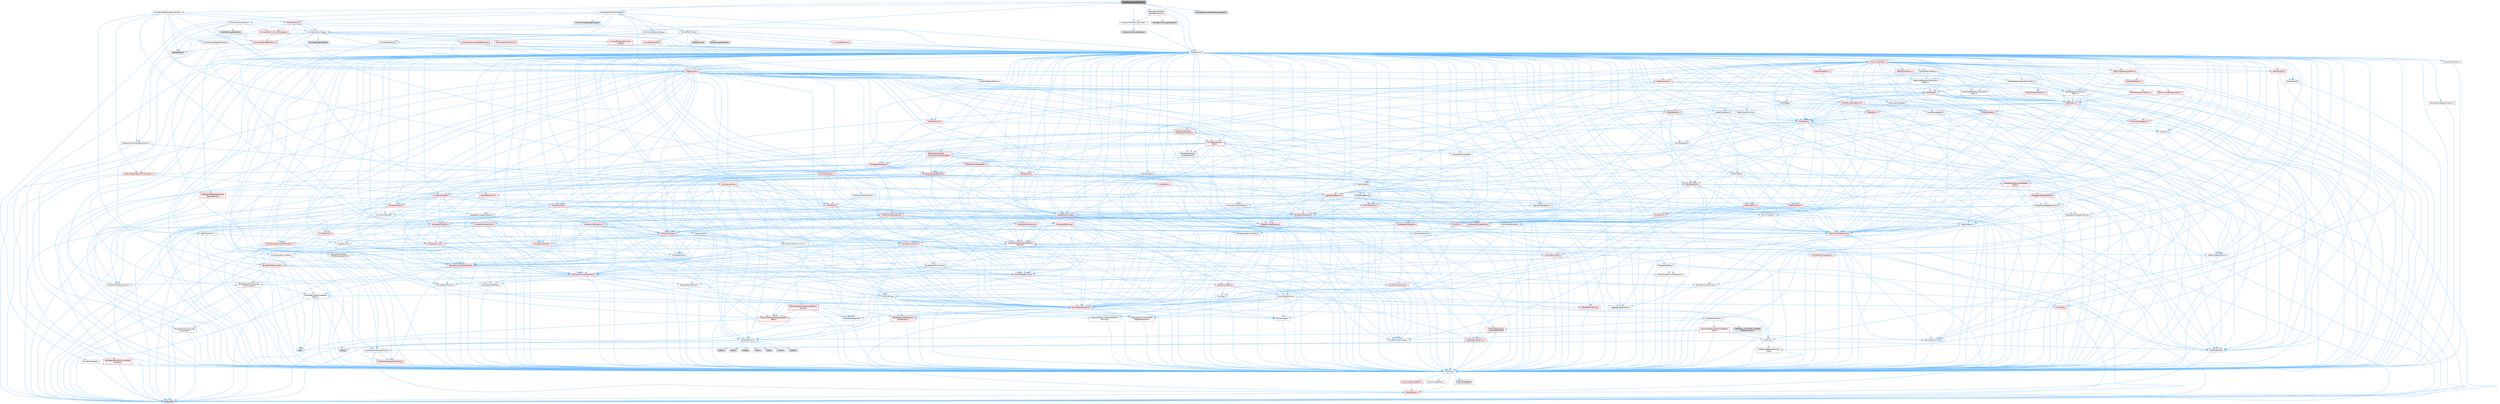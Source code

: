 digraph "BlendKeyframesPerBone.h"
{
 // INTERACTIVE_SVG=YES
 // LATEX_PDF_SIZE
  bgcolor="transparent";
  edge [fontname=Helvetica,fontsize=10,labelfontname=Helvetica,labelfontsize=10];
  node [fontname=Helvetica,fontsize=10,shape=box,height=0.2,width=0.4];
  Node1 [id="Node000001",label="BlendKeyframesPerBone.h",height=0.2,width=0.4,color="gray40", fillcolor="grey60", style="filled", fontcolor="black",tooltip=" "];
  Node1 -> Node2 [id="edge1_Node000001_Node000002",color="steelblue1",style="solid",tooltip=" "];
  Node2 [id="Node000002",label="Animation/AnimCurveTypes.h",height=0.2,width=0.4,color="grey40", fillcolor="white", style="filled",URL="$d2/d19/AnimCurveTypes_8h.html",tooltip=" "];
  Node2 -> Node3 [id="edge2_Node000002_Node000003",color="steelblue1",style="solid",tooltip=" "];
  Node3 [id="Node000003",label="CoreMinimal.h",height=0.2,width=0.4,color="grey40", fillcolor="white", style="filled",URL="$d7/d67/CoreMinimal_8h.html",tooltip=" "];
  Node3 -> Node4 [id="edge3_Node000003_Node000004",color="steelblue1",style="solid",tooltip=" "];
  Node4 [id="Node000004",label="CoreTypes.h",height=0.2,width=0.4,color="grey40", fillcolor="white", style="filled",URL="$dc/dec/CoreTypes_8h.html",tooltip=" "];
  Node4 -> Node5 [id="edge4_Node000004_Node000005",color="steelblue1",style="solid",tooltip=" "];
  Node5 [id="Node000005",label="HAL/Platform.h",height=0.2,width=0.4,color="red", fillcolor="#FFF0F0", style="filled",URL="$d9/dd0/Platform_8h.html",tooltip=" "];
  Node5 -> Node8 [id="edge5_Node000005_Node000008",color="steelblue1",style="solid",tooltip=" "];
  Node8 [id="Node000008",label="type_traits",height=0.2,width=0.4,color="grey60", fillcolor="#E0E0E0", style="filled",tooltip=" "];
  Node4 -> Node15 [id="edge6_Node000004_Node000015",color="steelblue1",style="solid",tooltip=" "];
  Node15 [id="Node000015",label="ProfilingDebugging\l/UMemoryDefines.h",height=0.2,width=0.4,color="grey40", fillcolor="white", style="filled",URL="$d2/da2/UMemoryDefines_8h.html",tooltip=" "];
  Node4 -> Node16 [id="edge7_Node000004_Node000016",color="steelblue1",style="solid",tooltip=" "];
  Node16 [id="Node000016",label="Misc/CoreMiscDefines.h",height=0.2,width=0.4,color="red", fillcolor="#FFF0F0", style="filled",URL="$da/d38/CoreMiscDefines_8h.html",tooltip=" "];
  Node16 -> Node5 [id="edge8_Node000016_Node000005",color="steelblue1",style="solid",tooltip=" "];
  Node4 -> Node17 [id="edge9_Node000004_Node000017",color="steelblue1",style="solid",tooltip=" "];
  Node17 [id="Node000017",label="Misc/CoreDefines.h",height=0.2,width=0.4,color="grey40", fillcolor="white", style="filled",URL="$d3/dd2/CoreDefines_8h.html",tooltip=" "];
  Node3 -> Node18 [id="edge10_Node000003_Node000018",color="steelblue1",style="solid",tooltip=" "];
  Node18 [id="Node000018",label="CoreFwd.h",height=0.2,width=0.4,color="grey40", fillcolor="white", style="filled",URL="$d1/d1e/CoreFwd_8h.html",tooltip=" "];
  Node18 -> Node4 [id="edge11_Node000018_Node000004",color="steelblue1",style="solid",tooltip=" "];
  Node18 -> Node19 [id="edge12_Node000018_Node000019",color="steelblue1",style="solid",tooltip=" "];
  Node19 [id="Node000019",label="Containers/ContainersFwd.h",height=0.2,width=0.4,color="grey40", fillcolor="white", style="filled",URL="$d4/d0a/ContainersFwd_8h.html",tooltip=" "];
  Node19 -> Node5 [id="edge13_Node000019_Node000005",color="steelblue1",style="solid",tooltip=" "];
  Node19 -> Node4 [id="edge14_Node000019_Node000004",color="steelblue1",style="solid",tooltip=" "];
  Node19 -> Node20 [id="edge15_Node000019_Node000020",color="steelblue1",style="solid",tooltip=" "];
  Node20 [id="Node000020",label="Traits/IsContiguousContainer.h",height=0.2,width=0.4,color="red", fillcolor="#FFF0F0", style="filled",URL="$d5/d3c/IsContiguousContainer_8h.html",tooltip=" "];
  Node20 -> Node4 [id="edge16_Node000020_Node000004",color="steelblue1",style="solid",tooltip=" "];
  Node18 -> Node23 [id="edge17_Node000018_Node000023",color="steelblue1",style="solid",tooltip=" "];
  Node23 [id="Node000023",label="Math/MathFwd.h",height=0.2,width=0.4,color="grey40", fillcolor="white", style="filled",URL="$d2/d10/MathFwd_8h.html",tooltip=" "];
  Node23 -> Node5 [id="edge18_Node000023_Node000005",color="steelblue1",style="solid",tooltip=" "];
  Node18 -> Node24 [id="edge19_Node000018_Node000024",color="steelblue1",style="solid",tooltip=" "];
  Node24 [id="Node000024",label="UObject/UObjectHierarchy\lFwd.h",height=0.2,width=0.4,color="grey40", fillcolor="white", style="filled",URL="$d3/d13/UObjectHierarchyFwd_8h.html",tooltip=" "];
  Node3 -> Node24 [id="edge20_Node000003_Node000024",color="steelblue1",style="solid",tooltip=" "];
  Node3 -> Node19 [id="edge21_Node000003_Node000019",color="steelblue1",style="solid",tooltip=" "];
  Node3 -> Node25 [id="edge22_Node000003_Node000025",color="steelblue1",style="solid",tooltip=" "];
  Node25 [id="Node000025",label="Misc/VarArgs.h",height=0.2,width=0.4,color="grey40", fillcolor="white", style="filled",URL="$d5/d6f/VarArgs_8h.html",tooltip=" "];
  Node25 -> Node4 [id="edge23_Node000025_Node000004",color="steelblue1",style="solid",tooltip=" "];
  Node3 -> Node26 [id="edge24_Node000003_Node000026",color="steelblue1",style="solid",tooltip=" "];
  Node26 [id="Node000026",label="Logging/LogVerbosity.h",height=0.2,width=0.4,color="grey40", fillcolor="white", style="filled",URL="$d2/d8f/LogVerbosity_8h.html",tooltip=" "];
  Node26 -> Node4 [id="edge25_Node000026_Node000004",color="steelblue1",style="solid",tooltip=" "];
  Node3 -> Node27 [id="edge26_Node000003_Node000027",color="steelblue1",style="solid",tooltip=" "];
  Node27 [id="Node000027",label="Misc/OutputDevice.h",height=0.2,width=0.4,color="grey40", fillcolor="white", style="filled",URL="$d7/d32/OutputDevice_8h.html",tooltip=" "];
  Node27 -> Node18 [id="edge27_Node000027_Node000018",color="steelblue1",style="solid",tooltip=" "];
  Node27 -> Node4 [id="edge28_Node000027_Node000004",color="steelblue1",style="solid",tooltip=" "];
  Node27 -> Node26 [id="edge29_Node000027_Node000026",color="steelblue1",style="solid",tooltip=" "];
  Node27 -> Node25 [id="edge30_Node000027_Node000025",color="steelblue1",style="solid",tooltip=" "];
  Node27 -> Node28 [id="edge31_Node000027_Node000028",color="steelblue1",style="solid",tooltip=" "];
  Node28 [id="Node000028",label="Templates/IsArrayOrRefOf\lTypeByPredicate.h",height=0.2,width=0.4,color="grey40", fillcolor="white", style="filled",URL="$d6/da1/IsArrayOrRefOfTypeByPredicate_8h.html",tooltip=" "];
  Node28 -> Node4 [id="edge32_Node000028_Node000004",color="steelblue1",style="solid",tooltip=" "];
  Node27 -> Node29 [id="edge33_Node000027_Node000029",color="steelblue1",style="solid",tooltip=" "];
  Node29 [id="Node000029",label="Templates/IsValidVariadic\lFunctionArg.h",height=0.2,width=0.4,color="red", fillcolor="#FFF0F0", style="filled",URL="$d0/dc8/IsValidVariadicFunctionArg_8h.html",tooltip=" "];
  Node29 -> Node4 [id="edge34_Node000029_Node000004",color="steelblue1",style="solid",tooltip=" "];
  Node29 -> Node8 [id="edge35_Node000029_Node000008",color="steelblue1",style="solid",tooltip=" "];
  Node27 -> Node31 [id="edge36_Node000027_Node000031",color="steelblue1",style="solid",tooltip=" "];
  Node31 [id="Node000031",label="Traits/IsCharEncodingCompatible\lWith.h",height=0.2,width=0.4,color="red", fillcolor="#FFF0F0", style="filled",URL="$df/dd1/IsCharEncodingCompatibleWith_8h.html",tooltip=" "];
  Node31 -> Node8 [id="edge37_Node000031_Node000008",color="steelblue1",style="solid",tooltip=" "];
  Node3 -> Node33 [id="edge38_Node000003_Node000033",color="steelblue1",style="solid",tooltip=" "];
  Node33 [id="Node000033",label="HAL/PlatformCrt.h",height=0.2,width=0.4,color="grey40", fillcolor="white", style="filled",URL="$d8/d75/PlatformCrt_8h.html",tooltip=" "];
  Node33 -> Node34 [id="edge39_Node000033_Node000034",color="steelblue1",style="solid",tooltip=" "];
  Node34 [id="Node000034",label="new",height=0.2,width=0.4,color="grey60", fillcolor="#E0E0E0", style="filled",tooltip=" "];
  Node33 -> Node35 [id="edge40_Node000033_Node000035",color="steelblue1",style="solid",tooltip=" "];
  Node35 [id="Node000035",label="wchar.h",height=0.2,width=0.4,color="grey60", fillcolor="#E0E0E0", style="filled",tooltip=" "];
  Node33 -> Node36 [id="edge41_Node000033_Node000036",color="steelblue1",style="solid",tooltip=" "];
  Node36 [id="Node000036",label="stddef.h",height=0.2,width=0.4,color="grey60", fillcolor="#E0E0E0", style="filled",tooltip=" "];
  Node33 -> Node37 [id="edge42_Node000033_Node000037",color="steelblue1",style="solid",tooltip=" "];
  Node37 [id="Node000037",label="stdlib.h",height=0.2,width=0.4,color="grey60", fillcolor="#E0E0E0", style="filled",tooltip=" "];
  Node33 -> Node38 [id="edge43_Node000033_Node000038",color="steelblue1",style="solid",tooltip=" "];
  Node38 [id="Node000038",label="stdio.h",height=0.2,width=0.4,color="grey60", fillcolor="#E0E0E0", style="filled",tooltip=" "];
  Node33 -> Node39 [id="edge44_Node000033_Node000039",color="steelblue1",style="solid",tooltip=" "];
  Node39 [id="Node000039",label="stdarg.h",height=0.2,width=0.4,color="grey60", fillcolor="#E0E0E0", style="filled",tooltip=" "];
  Node33 -> Node40 [id="edge45_Node000033_Node000040",color="steelblue1",style="solid",tooltip=" "];
  Node40 [id="Node000040",label="math.h",height=0.2,width=0.4,color="grey60", fillcolor="#E0E0E0", style="filled",tooltip=" "];
  Node33 -> Node41 [id="edge46_Node000033_Node000041",color="steelblue1",style="solid",tooltip=" "];
  Node41 [id="Node000041",label="float.h",height=0.2,width=0.4,color="grey60", fillcolor="#E0E0E0", style="filled",tooltip=" "];
  Node33 -> Node42 [id="edge47_Node000033_Node000042",color="steelblue1",style="solid",tooltip=" "];
  Node42 [id="Node000042",label="string.h",height=0.2,width=0.4,color="grey60", fillcolor="#E0E0E0", style="filled",tooltip=" "];
  Node3 -> Node43 [id="edge48_Node000003_Node000043",color="steelblue1",style="solid",tooltip=" "];
  Node43 [id="Node000043",label="HAL/PlatformMisc.h",height=0.2,width=0.4,color="grey40", fillcolor="white", style="filled",URL="$d0/df5/PlatformMisc_8h.html",tooltip=" "];
  Node43 -> Node4 [id="edge49_Node000043_Node000004",color="steelblue1",style="solid",tooltip=" "];
  Node43 -> Node44 [id="edge50_Node000043_Node000044",color="steelblue1",style="solid",tooltip=" "];
  Node44 [id="Node000044",label="GenericPlatform/GenericPlatform\lMisc.h",height=0.2,width=0.4,color="red", fillcolor="#FFF0F0", style="filled",URL="$db/d9a/GenericPlatformMisc_8h.html",tooltip=" "];
  Node44 -> Node18 [id="edge51_Node000044_Node000018",color="steelblue1",style="solid",tooltip=" "];
  Node44 -> Node4 [id="edge52_Node000044_Node000004",color="steelblue1",style="solid",tooltip=" "];
  Node44 -> Node33 [id="edge53_Node000044_Node000033",color="steelblue1",style="solid",tooltip=" "];
  Node44 -> Node48 [id="edge54_Node000044_Node000048",color="steelblue1",style="solid",tooltip=" "];
  Node48 [id="Node000048",label="Math/NumericLimits.h",height=0.2,width=0.4,color="grey40", fillcolor="white", style="filled",URL="$df/d1b/NumericLimits_8h.html",tooltip=" "];
  Node48 -> Node4 [id="edge55_Node000048_Node000004",color="steelblue1",style="solid",tooltip=" "];
  Node44 -> Node50 [id="edge56_Node000044_Node000050",color="steelblue1",style="solid",tooltip=" "];
  Node50 [id="Node000050",label="Misc/EnumClassFlags.h",height=0.2,width=0.4,color="grey40", fillcolor="white", style="filled",URL="$d8/de7/EnumClassFlags_8h.html",tooltip=" "];
  Node43 -> Node53 [id="edge57_Node000043_Node000053",color="steelblue1",style="solid",tooltip=" "];
  Node53 [id="Node000053",label="COMPILED_PLATFORM_HEADER\l(PlatformMisc.h)",height=0.2,width=0.4,color="grey60", fillcolor="#E0E0E0", style="filled",tooltip=" "];
  Node43 -> Node54 [id="edge58_Node000043_Node000054",color="steelblue1",style="solid",tooltip=" "];
  Node54 [id="Node000054",label="ProfilingDebugging\l/CpuProfilerTrace.h",height=0.2,width=0.4,color="red", fillcolor="#FFF0F0", style="filled",URL="$da/dcb/CpuProfilerTrace_8h.html",tooltip=" "];
  Node54 -> Node4 [id="edge59_Node000054_Node000004",color="steelblue1",style="solid",tooltip=" "];
  Node54 -> Node19 [id="edge60_Node000054_Node000019",color="steelblue1",style="solid",tooltip=" "];
  Node54 -> Node55 [id="edge61_Node000054_Node000055",color="steelblue1",style="solid",tooltip=" "];
  Node55 [id="Node000055",label="HAL/PlatformAtomics.h",height=0.2,width=0.4,color="red", fillcolor="#FFF0F0", style="filled",URL="$d3/d36/PlatformAtomics_8h.html",tooltip=" "];
  Node55 -> Node4 [id="edge62_Node000055_Node000004",color="steelblue1",style="solid",tooltip=" "];
  Node3 -> Node62 [id="edge63_Node000003_Node000062",color="steelblue1",style="solid",tooltip=" "];
  Node62 [id="Node000062",label="Misc/AssertionMacros.h",height=0.2,width=0.4,color="red", fillcolor="#FFF0F0", style="filled",URL="$d0/dfa/AssertionMacros_8h.html",tooltip=" "];
  Node62 -> Node4 [id="edge64_Node000062_Node000004",color="steelblue1",style="solid",tooltip=" "];
  Node62 -> Node5 [id="edge65_Node000062_Node000005",color="steelblue1",style="solid",tooltip=" "];
  Node62 -> Node43 [id="edge66_Node000062_Node000043",color="steelblue1",style="solid",tooltip=" "];
  Node62 -> Node63 [id="edge67_Node000062_Node000063",color="steelblue1",style="solid",tooltip=" "];
  Node63 [id="Node000063",label="Templates/EnableIf.h",height=0.2,width=0.4,color="grey40", fillcolor="white", style="filled",URL="$d7/d60/EnableIf_8h.html",tooltip=" "];
  Node63 -> Node4 [id="edge68_Node000063_Node000004",color="steelblue1",style="solid",tooltip=" "];
  Node62 -> Node28 [id="edge69_Node000062_Node000028",color="steelblue1",style="solid",tooltip=" "];
  Node62 -> Node29 [id="edge70_Node000062_Node000029",color="steelblue1",style="solid",tooltip=" "];
  Node62 -> Node31 [id="edge71_Node000062_Node000031",color="steelblue1",style="solid",tooltip=" "];
  Node62 -> Node25 [id="edge72_Node000062_Node000025",color="steelblue1",style="solid",tooltip=" "];
  Node3 -> Node71 [id="edge73_Node000003_Node000071",color="steelblue1",style="solid",tooltip=" "];
  Node71 [id="Node000071",label="Templates/IsPointer.h",height=0.2,width=0.4,color="grey40", fillcolor="white", style="filled",URL="$d7/d05/IsPointer_8h.html",tooltip=" "];
  Node71 -> Node4 [id="edge74_Node000071_Node000004",color="steelblue1",style="solid",tooltip=" "];
  Node3 -> Node72 [id="edge75_Node000003_Node000072",color="steelblue1",style="solid",tooltip=" "];
  Node72 [id="Node000072",label="HAL/PlatformMemory.h",height=0.2,width=0.4,color="red", fillcolor="#FFF0F0", style="filled",URL="$de/d68/PlatformMemory_8h.html",tooltip=" "];
  Node72 -> Node4 [id="edge76_Node000072_Node000004",color="steelblue1",style="solid",tooltip=" "];
  Node3 -> Node55 [id="edge77_Node000003_Node000055",color="steelblue1",style="solid",tooltip=" "];
  Node3 -> Node77 [id="edge78_Node000003_Node000077",color="steelblue1",style="solid",tooltip=" "];
  Node77 [id="Node000077",label="Misc/Exec.h",height=0.2,width=0.4,color="grey40", fillcolor="white", style="filled",URL="$de/ddb/Exec_8h.html",tooltip=" "];
  Node77 -> Node4 [id="edge79_Node000077_Node000004",color="steelblue1",style="solid",tooltip=" "];
  Node77 -> Node62 [id="edge80_Node000077_Node000062",color="steelblue1",style="solid",tooltip=" "];
  Node3 -> Node78 [id="edge81_Node000003_Node000078",color="steelblue1",style="solid",tooltip=" "];
  Node78 [id="Node000078",label="HAL/MemoryBase.h",height=0.2,width=0.4,color="red", fillcolor="#FFF0F0", style="filled",URL="$d6/d9f/MemoryBase_8h.html",tooltip=" "];
  Node78 -> Node4 [id="edge82_Node000078_Node000004",color="steelblue1",style="solid",tooltip=" "];
  Node78 -> Node55 [id="edge83_Node000078_Node000055",color="steelblue1",style="solid",tooltip=" "];
  Node78 -> Node33 [id="edge84_Node000078_Node000033",color="steelblue1",style="solid",tooltip=" "];
  Node78 -> Node77 [id="edge85_Node000078_Node000077",color="steelblue1",style="solid",tooltip=" "];
  Node78 -> Node27 [id="edge86_Node000078_Node000027",color="steelblue1",style="solid",tooltip=" "];
  Node3 -> Node88 [id="edge87_Node000003_Node000088",color="steelblue1",style="solid",tooltip=" "];
  Node88 [id="Node000088",label="HAL/UnrealMemory.h",height=0.2,width=0.4,color="red", fillcolor="#FFF0F0", style="filled",URL="$d9/d96/UnrealMemory_8h.html",tooltip=" "];
  Node88 -> Node4 [id="edge88_Node000088_Node000004",color="steelblue1",style="solid",tooltip=" "];
  Node88 -> Node78 [id="edge89_Node000088_Node000078",color="steelblue1",style="solid",tooltip=" "];
  Node88 -> Node72 [id="edge90_Node000088_Node000072",color="steelblue1",style="solid",tooltip=" "];
  Node88 -> Node71 [id="edge91_Node000088_Node000071",color="steelblue1",style="solid",tooltip=" "];
  Node3 -> Node90 [id="edge92_Node000003_Node000090",color="steelblue1",style="solid",tooltip=" "];
  Node90 [id="Node000090",label="Templates/IsArithmetic.h",height=0.2,width=0.4,color="grey40", fillcolor="white", style="filled",URL="$d2/d5d/IsArithmetic_8h.html",tooltip=" "];
  Node90 -> Node4 [id="edge93_Node000090_Node000004",color="steelblue1",style="solid",tooltip=" "];
  Node3 -> Node84 [id="edge94_Node000003_Node000084",color="steelblue1",style="solid",tooltip=" "];
  Node84 [id="Node000084",label="Templates/AndOrNot.h",height=0.2,width=0.4,color="grey40", fillcolor="white", style="filled",URL="$db/d0a/AndOrNot_8h.html",tooltip=" "];
  Node84 -> Node4 [id="edge95_Node000084_Node000004",color="steelblue1",style="solid",tooltip=" "];
  Node3 -> Node91 [id="edge96_Node000003_Node000091",color="steelblue1",style="solid",tooltip=" "];
  Node91 [id="Node000091",label="Templates/IsPODType.h",height=0.2,width=0.4,color="grey40", fillcolor="white", style="filled",URL="$d7/db1/IsPODType_8h.html",tooltip=" "];
  Node91 -> Node4 [id="edge97_Node000091_Node000004",color="steelblue1",style="solid",tooltip=" "];
  Node3 -> Node92 [id="edge98_Node000003_Node000092",color="steelblue1",style="solid",tooltip=" "];
  Node92 [id="Node000092",label="Templates/IsUECoreType.h",height=0.2,width=0.4,color="grey40", fillcolor="white", style="filled",URL="$d1/db8/IsUECoreType_8h.html",tooltip=" "];
  Node92 -> Node4 [id="edge99_Node000092_Node000004",color="steelblue1",style="solid",tooltip=" "];
  Node92 -> Node8 [id="edge100_Node000092_Node000008",color="steelblue1",style="solid",tooltip=" "];
  Node3 -> Node85 [id="edge101_Node000003_Node000085",color="steelblue1",style="solid",tooltip=" "];
  Node85 [id="Node000085",label="Templates/IsTriviallyCopy\lConstructible.h",height=0.2,width=0.4,color="grey40", fillcolor="white", style="filled",URL="$d3/d78/IsTriviallyCopyConstructible_8h.html",tooltip=" "];
  Node85 -> Node4 [id="edge102_Node000085_Node000004",color="steelblue1",style="solid",tooltip=" "];
  Node85 -> Node8 [id="edge103_Node000085_Node000008",color="steelblue1",style="solid",tooltip=" "];
  Node3 -> Node93 [id="edge104_Node000003_Node000093",color="steelblue1",style="solid",tooltip=" "];
  Node93 [id="Node000093",label="Templates/UnrealTypeTraits.h",height=0.2,width=0.4,color="red", fillcolor="#FFF0F0", style="filled",URL="$d2/d2d/UnrealTypeTraits_8h.html",tooltip=" "];
  Node93 -> Node4 [id="edge105_Node000093_Node000004",color="steelblue1",style="solid",tooltip=" "];
  Node93 -> Node71 [id="edge106_Node000093_Node000071",color="steelblue1",style="solid",tooltip=" "];
  Node93 -> Node62 [id="edge107_Node000093_Node000062",color="steelblue1",style="solid",tooltip=" "];
  Node93 -> Node84 [id="edge108_Node000093_Node000084",color="steelblue1",style="solid",tooltip=" "];
  Node93 -> Node63 [id="edge109_Node000093_Node000063",color="steelblue1",style="solid",tooltip=" "];
  Node93 -> Node90 [id="edge110_Node000093_Node000090",color="steelblue1",style="solid",tooltip=" "];
  Node93 -> Node91 [id="edge111_Node000093_Node000091",color="steelblue1",style="solid",tooltip=" "];
  Node93 -> Node92 [id="edge112_Node000093_Node000092",color="steelblue1",style="solid",tooltip=" "];
  Node93 -> Node85 [id="edge113_Node000093_Node000085",color="steelblue1",style="solid",tooltip=" "];
  Node3 -> Node63 [id="edge114_Node000003_Node000063",color="steelblue1",style="solid",tooltip=" "];
  Node3 -> Node95 [id="edge115_Node000003_Node000095",color="steelblue1",style="solid",tooltip=" "];
  Node95 [id="Node000095",label="Templates/RemoveReference.h",height=0.2,width=0.4,color="grey40", fillcolor="white", style="filled",URL="$da/dbe/RemoveReference_8h.html",tooltip=" "];
  Node95 -> Node4 [id="edge116_Node000095_Node000004",color="steelblue1",style="solid",tooltip=" "];
  Node3 -> Node96 [id="edge117_Node000003_Node000096",color="steelblue1",style="solid",tooltip=" "];
  Node96 [id="Node000096",label="Templates/IntegralConstant.h",height=0.2,width=0.4,color="grey40", fillcolor="white", style="filled",URL="$db/d1b/IntegralConstant_8h.html",tooltip=" "];
  Node96 -> Node4 [id="edge118_Node000096_Node000004",color="steelblue1",style="solid",tooltip=" "];
  Node3 -> Node97 [id="edge119_Node000003_Node000097",color="steelblue1",style="solid",tooltip=" "];
  Node97 [id="Node000097",label="Templates/IsClass.h",height=0.2,width=0.4,color="grey40", fillcolor="white", style="filled",URL="$db/dcb/IsClass_8h.html",tooltip=" "];
  Node97 -> Node4 [id="edge120_Node000097_Node000004",color="steelblue1",style="solid",tooltip=" "];
  Node3 -> Node98 [id="edge121_Node000003_Node000098",color="steelblue1",style="solid",tooltip=" "];
  Node98 [id="Node000098",label="Templates/TypeCompatible\lBytes.h",height=0.2,width=0.4,color="grey40", fillcolor="white", style="filled",URL="$df/d0a/TypeCompatibleBytes_8h.html",tooltip=" "];
  Node98 -> Node4 [id="edge122_Node000098_Node000004",color="steelblue1",style="solid",tooltip=" "];
  Node98 -> Node42 [id="edge123_Node000098_Node000042",color="steelblue1",style="solid",tooltip=" "];
  Node98 -> Node34 [id="edge124_Node000098_Node000034",color="steelblue1",style="solid",tooltip=" "];
  Node98 -> Node8 [id="edge125_Node000098_Node000008",color="steelblue1",style="solid",tooltip=" "];
  Node3 -> Node20 [id="edge126_Node000003_Node000020",color="steelblue1",style="solid",tooltip=" "];
  Node3 -> Node99 [id="edge127_Node000003_Node000099",color="steelblue1",style="solid",tooltip=" "];
  Node99 [id="Node000099",label="Templates/UnrealTemplate.h",height=0.2,width=0.4,color="red", fillcolor="#FFF0F0", style="filled",URL="$d4/d24/UnrealTemplate_8h.html",tooltip=" "];
  Node99 -> Node4 [id="edge128_Node000099_Node000004",color="steelblue1",style="solid",tooltip=" "];
  Node99 -> Node71 [id="edge129_Node000099_Node000071",color="steelblue1",style="solid",tooltip=" "];
  Node99 -> Node88 [id="edge130_Node000099_Node000088",color="steelblue1",style="solid",tooltip=" "];
  Node99 -> Node93 [id="edge131_Node000099_Node000093",color="steelblue1",style="solid",tooltip=" "];
  Node99 -> Node95 [id="edge132_Node000099_Node000095",color="steelblue1",style="solid",tooltip=" "];
  Node99 -> Node98 [id="edge133_Node000099_Node000098",color="steelblue1",style="solid",tooltip=" "];
  Node99 -> Node20 [id="edge134_Node000099_Node000020",color="steelblue1",style="solid",tooltip=" "];
  Node99 -> Node8 [id="edge135_Node000099_Node000008",color="steelblue1",style="solid",tooltip=" "];
  Node3 -> Node48 [id="edge136_Node000003_Node000048",color="steelblue1",style="solid",tooltip=" "];
  Node3 -> Node103 [id="edge137_Node000003_Node000103",color="steelblue1",style="solid",tooltip=" "];
  Node103 [id="Node000103",label="HAL/PlatformMath.h",height=0.2,width=0.4,color="red", fillcolor="#FFF0F0", style="filled",URL="$dc/d53/PlatformMath_8h.html",tooltip=" "];
  Node103 -> Node4 [id="edge138_Node000103_Node000004",color="steelblue1",style="solid",tooltip=" "];
  Node3 -> Node86 [id="edge139_Node000003_Node000086",color="steelblue1",style="solid",tooltip=" "];
  Node86 [id="Node000086",label="Templates/IsTriviallyCopy\lAssignable.h",height=0.2,width=0.4,color="grey40", fillcolor="white", style="filled",URL="$d2/df2/IsTriviallyCopyAssignable_8h.html",tooltip=" "];
  Node86 -> Node4 [id="edge140_Node000086_Node000004",color="steelblue1",style="solid",tooltip=" "];
  Node86 -> Node8 [id="edge141_Node000086_Node000008",color="steelblue1",style="solid",tooltip=" "];
  Node3 -> Node111 [id="edge142_Node000003_Node000111",color="steelblue1",style="solid",tooltip=" "];
  Node111 [id="Node000111",label="Templates/MemoryOps.h",height=0.2,width=0.4,color="red", fillcolor="#FFF0F0", style="filled",URL="$db/dea/MemoryOps_8h.html",tooltip=" "];
  Node111 -> Node4 [id="edge143_Node000111_Node000004",color="steelblue1",style="solid",tooltip=" "];
  Node111 -> Node88 [id="edge144_Node000111_Node000088",color="steelblue1",style="solid",tooltip=" "];
  Node111 -> Node86 [id="edge145_Node000111_Node000086",color="steelblue1",style="solid",tooltip=" "];
  Node111 -> Node85 [id="edge146_Node000111_Node000085",color="steelblue1",style="solid",tooltip=" "];
  Node111 -> Node93 [id="edge147_Node000111_Node000093",color="steelblue1",style="solid",tooltip=" "];
  Node111 -> Node34 [id="edge148_Node000111_Node000034",color="steelblue1",style="solid",tooltip=" "];
  Node111 -> Node8 [id="edge149_Node000111_Node000008",color="steelblue1",style="solid",tooltip=" "];
  Node3 -> Node112 [id="edge150_Node000003_Node000112",color="steelblue1",style="solid",tooltip=" "];
  Node112 [id="Node000112",label="Containers/ContainerAllocation\lPolicies.h",height=0.2,width=0.4,color="red", fillcolor="#FFF0F0", style="filled",URL="$d7/dff/ContainerAllocationPolicies_8h.html",tooltip=" "];
  Node112 -> Node4 [id="edge151_Node000112_Node000004",color="steelblue1",style="solid",tooltip=" "];
  Node112 -> Node112 [id="edge152_Node000112_Node000112",color="steelblue1",style="solid",tooltip=" "];
  Node112 -> Node103 [id="edge153_Node000112_Node000103",color="steelblue1",style="solid",tooltip=" "];
  Node112 -> Node88 [id="edge154_Node000112_Node000088",color="steelblue1",style="solid",tooltip=" "];
  Node112 -> Node48 [id="edge155_Node000112_Node000048",color="steelblue1",style="solid",tooltip=" "];
  Node112 -> Node62 [id="edge156_Node000112_Node000062",color="steelblue1",style="solid",tooltip=" "];
  Node112 -> Node111 [id="edge157_Node000112_Node000111",color="steelblue1",style="solid",tooltip=" "];
  Node112 -> Node98 [id="edge158_Node000112_Node000098",color="steelblue1",style="solid",tooltip=" "];
  Node112 -> Node8 [id="edge159_Node000112_Node000008",color="steelblue1",style="solid",tooltip=" "];
  Node3 -> Node115 [id="edge160_Node000003_Node000115",color="steelblue1",style="solid",tooltip=" "];
  Node115 [id="Node000115",label="Templates/IsEnumClass.h",height=0.2,width=0.4,color="grey40", fillcolor="white", style="filled",URL="$d7/d15/IsEnumClass_8h.html",tooltip=" "];
  Node115 -> Node4 [id="edge161_Node000115_Node000004",color="steelblue1",style="solid",tooltip=" "];
  Node115 -> Node84 [id="edge162_Node000115_Node000084",color="steelblue1",style="solid",tooltip=" "];
  Node3 -> Node116 [id="edge163_Node000003_Node000116",color="steelblue1",style="solid",tooltip=" "];
  Node116 [id="Node000116",label="HAL/PlatformProperties.h",height=0.2,width=0.4,color="red", fillcolor="#FFF0F0", style="filled",URL="$d9/db0/PlatformProperties_8h.html",tooltip=" "];
  Node116 -> Node4 [id="edge164_Node000116_Node000004",color="steelblue1",style="solid",tooltip=" "];
  Node3 -> Node119 [id="edge165_Node000003_Node000119",color="steelblue1",style="solid",tooltip=" "];
  Node119 [id="Node000119",label="Misc/EngineVersionBase.h",height=0.2,width=0.4,color="grey40", fillcolor="white", style="filled",URL="$d5/d2b/EngineVersionBase_8h.html",tooltip=" "];
  Node119 -> Node4 [id="edge166_Node000119_Node000004",color="steelblue1",style="solid",tooltip=" "];
  Node3 -> Node120 [id="edge167_Node000003_Node000120",color="steelblue1",style="solid",tooltip=" "];
  Node120 [id="Node000120",label="Internationalization\l/TextNamespaceFwd.h",height=0.2,width=0.4,color="grey40", fillcolor="white", style="filled",URL="$d8/d97/TextNamespaceFwd_8h.html",tooltip=" "];
  Node120 -> Node4 [id="edge168_Node000120_Node000004",color="steelblue1",style="solid",tooltip=" "];
  Node3 -> Node121 [id="edge169_Node000003_Node000121",color="steelblue1",style="solid",tooltip=" "];
  Node121 [id="Node000121",label="Serialization/Archive.h",height=0.2,width=0.4,color="red", fillcolor="#FFF0F0", style="filled",URL="$d7/d3b/Archive_8h.html",tooltip=" "];
  Node121 -> Node18 [id="edge170_Node000121_Node000018",color="steelblue1",style="solid",tooltip=" "];
  Node121 -> Node4 [id="edge171_Node000121_Node000004",color="steelblue1",style="solid",tooltip=" "];
  Node121 -> Node116 [id="edge172_Node000121_Node000116",color="steelblue1",style="solid",tooltip=" "];
  Node121 -> Node120 [id="edge173_Node000121_Node000120",color="steelblue1",style="solid",tooltip=" "];
  Node121 -> Node23 [id="edge174_Node000121_Node000023",color="steelblue1",style="solid",tooltip=" "];
  Node121 -> Node62 [id="edge175_Node000121_Node000062",color="steelblue1",style="solid",tooltip=" "];
  Node121 -> Node119 [id="edge176_Node000121_Node000119",color="steelblue1",style="solid",tooltip=" "];
  Node121 -> Node25 [id="edge177_Node000121_Node000025",color="steelblue1",style="solid",tooltip=" "];
  Node121 -> Node63 [id="edge178_Node000121_Node000063",color="steelblue1",style="solid",tooltip=" "];
  Node121 -> Node28 [id="edge179_Node000121_Node000028",color="steelblue1",style="solid",tooltip=" "];
  Node121 -> Node115 [id="edge180_Node000121_Node000115",color="steelblue1",style="solid",tooltip=" "];
  Node121 -> Node29 [id="edge181_Node000121_Node000029",color="steelblue1",style="solid",tooltip=" "];
  Node121 -> Node99 [id="edge182_Node000121_Node000099",color="steelblue1",style="solid",tooltip=" "];
  Node121 -> Node31 [id="edge183_Node000121_Node000031",color="steelblue1",style="solid",tooltip=" "];
  Node121 -> Node124 [id="edge184_Node000121_Node000124",color="steelblue1",style="solid",tooltip=" "];
  Node124 [id="Node000124",label="UObject/ObjectVersion.h",height=0.2,width=0.4,color="grey40", fillcolor="white", style="filled",URL="$da/d63/ObjectVersion_8h.html",tooltip=" "];
  Node124 -> Node4 [id="edge185_Node000124_Node000004",color="steelblue1",style="solid",tooltip=" "];
  Node3 -> Node125 [id="edge186_Node000003_Node000125",color="steelblue1",style="solid",tooltip=" "];
  Node125 [id="Node000125",label="Templates/Less.h",height=0.2,width=0.4,color="grey40", fillcolor="white", style="filled",URL="$de/dc8/Less_8h.html",tooltip=" "];
  Node125 -> Node4 [id="edge187_Node000125_Node000004",color="steelblue1",style="solid",tooltip=" "];
  Node125 -> Node99 [id="edge188_Node000125_Node000099",color="steelblue1",style="solid",tooltip=" "];
  Node3 -> Node126 [id="edge189_Node000003_Node000126",color="steelblue1",style="solid",tooltip=" "];
  Node126 [id="Node000126",label="Templates/Sorting.h",height=0.2,width=0.4,color="red", fillcolor="#FFF0F0", style="filled",URL="$d3/d9e/Sorting_8h.html",tooltip=" "];
  Node126 -> Node4 [id="edge190_Node000126_Node000004",color="steelblue1",style="solid",tooltip=" "];
  Node126 -> Node103 [id="edge191_Node000126_Node000103",color="steelblue1",style="solid",tooltip=" "];
  Node126 -> Node125 [id="edge192_Node000126_Node000125",color="steelblue1",style="solid",tooltip=" "];
  Node3 -> Node137 [id="edge193_Node000003_Node000137",color="steelblue1",style="solid",tooltip=" "];
  Node137 [id="Node000137",label="Misc/Char.h",height=0.2,width=0.4,color="red", fillcolor="#FFF0F0", style="filled",URL="$d0/d58/Char_8h.html",tooltip=" "];
  Node137 -> Node4 [id="edge194_Node000137_Node000004",color="steelblue1",style="solid",tooltip=" "];
  Node137 -> Node8 [id="edge195_Node000137_Node000008",color="steelblue1",style="solid",tooltip=" "];
  Node3 -> Node140 [id="edge196_Node000003_Node000140",color="steelblue1",style="solid",tooltip=" "];
  Node140 [id="Node000140",label="GenericPlatform/GenericPlatform\lStricmp.h",height=0.2,width=0.4,color="grey40", fillcolor="white", style="filled",URL="$d2/d86/GenericPlatformStricmp_8h.html",tooltip=" "];
  Node140 -> Node4 [id="edge197_Node000140_Node000004",color="steelblue1",style="solid",tooltip=" "];
  Node3 -> Node141 [id="edge198_Node000003_Node000141",color="steelblue1",style="solid",tooltip=" "];
  Node141 [id="Node000141",label="GenericPlatform/GenericPlatform\lString.h",height=0.2,width=0.4,color="red", fillcolor="#FFF0F0", style="filled",URL="$dd/d20/GenericPlatformString_8h.html",tooltip=" "];
  Node141 -> Node4 [id="edge199_Node000141_Node000004",color="steelblue1",style="solid",tooltip=" "];
  Node141 -> Node140 [id="edge200_Node000141_Node000140",color="steelblue1",style="solid",tooltip=" "];
  Node141 -> Node63 [id="edge201_Node000141_Node000063",color="steelblue1",style="solid",tooltip=" "];
  Node141 -> Node31 [id="edge202_Node000141_Node000031",color="steelblue1",style="solid",tooltip=" "];
  Node141 -> Node8 [id="edge203_Node000141_Node000008",color="steelblue1",style="solid",tooltip=" "];
  Node3 -> Node74 [id="edge204_Node000003_Node000074",color="steelblue1",style="solid",tooltip=" "];
  Node74 [id="Node000074",label="HAL/PlatformString.h",height=0.2,width=0.4,color="red", fillcolor="#FFF0F0", style="filled",URL="$db/db5/PlatformString_8h.html",tooltip=" "];
  Node74 -> Node4 [id="edge205_Node000074_Node000004",color="steelblue1",style="solid",tooltip=" "];
  Node3 -> Node144 [id="edge206_Node000003_Node000144",color="steelblue1",style="solid",tooltip=" "];
  Node144 [id="Node000144",label="Misc/CString.h",height=0.2,width=0.4,color="grey40", fillcolor="white", style="filled",URL="$d2/d49/CString_8h.html",tooltip=" "];
  Node144 -> Node4 [id="edge207_Node000144_Node000004",color="steelblue1",style="solid",tooltip=" "];
  Node144 -> Node33 [id="edge208_Node000144_Node000033",color="steelblue1",style="solid",tooltip=" "];
  Node144 -> Node74 [id="edge209_Node000144_Node000074",color="steelblue1",style="solid",tooltip=" "];
  Node144 -> Node62 [id="edge210_Node000144_Node000062",color="steelblue1",style="solid",tooltip=" "];
  Node144 -> Node137 [id="edge211_Node000144_Node000137",color="steelblue1",style="solid",tooltip=" "];
  Node144 -> Node25 [id="edge212_Node000144_Node000025",color="steelblue1",style="solid",tooltip=" "];
  Node144 -> Node28 [id="edge213_Node000144_Node000028",color="steelblue1",style="solid",tooltip=" "];
  Node144 -> Node29 [id="edge214_Node000144_Node000029",color="steelblue1",style="solid",tooltip=" "];
  Node144 -> Node31 [id="edge215_Node000144_Node000031",color="steelblue1",style="solid",tooltip=" "];
  Node3 -> Node145 [id="edge216_Node000003_Node000145",color="steelblue1",style="solid",tooltip=" "];
  Node145 [id="Node000145",label="Misc/Crc.h",height=0.2,width=0.4,color="red", fillcolor="#FFF0F0", style="filled",URL="$d4/dd2/Crc_8h.html",tooltip=" "];
  Node145 -> Node4 [id="edge217_Node000145_Node000004",color="steelblue1",style="solid",tooltip=" "];
  Node145 -> Node74 [id="edge218_Node000145_Node000074",color="steelblue1",style="solid",tooltip=" "];
  Node145 -> Node62 [id="edge219_Node000145_Node000062",color="steelblue1",style="solid",tooltip=" "];
  Node145 -> Node144 [id="edge220_Node000145_Node000144",color="steelblue1",style="solid",tooltip=" "];
  Node145 -> Node137 [id="edge221_Node000145_Node000137",color="steelblue1",style="solid",tooltip=" "];
  Node145 -> Node93 [id="edge222_Node000145_Node000093",color="steelblue1",style="solid",tooltip=" "];
  Node3 -> Node136 [id="edge223_Node000003_Node000136",color="steelblue1",style="solid",tooltip=" "];
  Node136 [id="Node000136",label="Math/UnrealMathUtility.h",height=0.2,width=0.4,color="red", fillcolor="#FFF0F0", style="filled",URL="$db/db8/UnrealMathUtility_8h.html",tooltip=" "];
  Node136 -> Node4 [id="edge224_Node000136_Node000004",color="steelblue1",style="solid",tooltip=" "];
  Node136 -> Node62 [id="edge225_Node000136_Node000062",color="steelblue1",style="solid",tooltip=" "];
  Node136 -> Node103 [id="edge226_Node000136_Node000103",color="steelblue1",style="solid",tooltip=" "];
  Node136 -> Node23 [id="edge227_Node000136_Node000023",color="steelblue1",style="solid",tooltip=" "];
  Node3 -> Node146 [id="edge228_Node000003_Node000146",color="steelblue1",style="solid",tooltip=" "];
  Node146 [id="Node000146",label="Containers/UnrealString.h",height=0.2,width=0.4,color="red", fillcolor="#FFF0F0", style="filled",URL="$d5/dba/UnrealString_8h.html",tooltip=" "];
  Node3 -> Node150 [id="edge229_Node000003_Node000150",color="steelblue1",style="solid",tooltip=" "];
  Node150 [id="Node000150",label="Containers/Array.h",height=0.2,width=0.4,color="red", fillcolor="#FFF0F0", style="filled",URL="$df/dd0/Array_8h.html",tooltip=" "];
  Node150 -> Node4 [id="edge230_Node000150_Node000004",color="steelblue1",style="solid",tooltip=" "];
  Node150 -> Node62 [id="edge231_Node000150_Node000062",color="steelblue1",style="solid",tooltip=" "];
  Node150 -> Node88 [id="edge232_Node000150_Node000088",color="steelblue1",style="solid",tooltip=" "];
  Node150 -> Node93 [id="edge233_Node000150_Node000093",color="steelblue1",style="solid",tooltip=" "];
  Node150 -> Node99 [id="edge234_Node000150_Node000099",color="steelblue1",style="solid",tooltip=" "];
  Node150 -> Node112 [id="edge235_Node000150_Node000112",color="steelblue1",style="solid",tooltip=" "];
  Node150 -> Node121 [id="edge236_Node000150_Node000121",color="steelblue1",style="solid",tooltip=" "];
  Node150 -> Node128 [id="edge237_Node000150_Node000128",color="steelblue1",style="solid",tooltip=" "];
  Node128 [id="Node000128",label="Templates/IdentityFunctor.h",height=0.2,width=0.4,color="grey40", fillcolor="white", style="filled",URL="$d7/d2e/IdentityFunctor_8h.html",tooltip=" "];
  Node128 -> Node5 [id="edge238_Node000128_Node000005",color="steelblue1",style="solid",tooltip=" "];
  Node150 -> Node129 [id="edge239_Node000150_Node000129",color="steelblue1",style="solid",tooltip=" "];
  Node129 [id="Node000129",label="Templates/Invoke.h",height=0.2,width=0.4,color="red", fillcolor="#FFF0F0", style="filled",URL="$d7/deb/Invoke_8h.html",tooltip=" "];
  Node129 -> Node4 [id="edge240_Node000129_Node000004",color="steelblue1",style="solid",tooltip=" "];
  Node129 -> Node99 [id="edge241_Node000129_Node000099",color="steelblue1",style="solid",tooltip=" "];
  Node129 -> Node8 [id="edge242_Node000129_Node000008",color="steelblue1",style="solid",tooltip=" "];
  Node150 -> Node125 [id="edge243_Node000150_Node000125",color="steelblue1",style="solid",tooltip=" "];
  Node150 -> Node126 [id="edge244_Node000150_Node000126",color="steelblue1",style="solid",tooltip=" "];
  Node150 -> Node173 [id="edge245_Node000150_Node000173",color="steelblue1",style="solid",tooltip=" "];
  Node173 [id="Node000173",label="Templates/AlignmentTemplates.h",height=0.2,width=0.4,color="red", fillcolor="#FFF0F0", style="filled",URL="$dd/d32/AlignmentTemplates_8h.html",tooltip=" "];
  Node173 -> Node4 [id="edge246_Node000173_Node000004",color="steelblue1",style="solid",tooltip=" "];
  Node173 -> Node71 [id="edge247_Node000173_Node000071",color="steelblue1",style="solid",tooltip=" "];
  Node150 -> Node8 [id="edge248_Node000150_Node000008",color="steelblue1",style="solid",tooltip=" "];
  Node3 -> Node174 [id="edge249_Node000003_Node000174",color="steelblue1",style="solid",tooltip=" "];
  Node174 [id="Node000174",label="Misc/FrameNumber.h",height=0.2,width=0.4,color="grey40", fillcolor="white", style="filled",URL="$dd/dbd/FrameNumber_8h.html",tooltip=" "];
  Node174 -> Node4 [id="edge250_Node000174_Node000004",color="steelblue1",style="solid",tooltip=" "];
  Node174 -> Node48 [id="edge251_Node000174_Node000048",color="steelblue1",style="solid",tooltip=" "];
  Node174 -> Node136 [id="edge252_Node000174_Node000136",color="steelblue1",style="solid",tooltip=" "];
  Node174 -> Node63 [id="edge253_Node000174_Node000063",color="steelblue1",style="solid",tooltip=" "];
  Node174 -> Node93 [id="edge254_Node000174_Node000093",color="steelblue1",style="solid",tooltip=" "];
  Node3 -> Node175 [id="edge255_Node000003_Node000175",color="steelblue1",style="solid",tooltip=" "];
  Node175 [id="Node000175",label="Misc/Timespan.h",height=0.2,width=0.4,color="grey40", fillcolor="white", style="filled",URL="$da/dd9/Timespan_8h.html",tooltip=" "];
  Node175 -> Node4 [id="edge256_Node000175_Node000004",color="steelblue1",style="solid",tooltip=" "];
  Node175 -> Node176 [id="edge257_Node000175_Node000176",color="steelblue1",style="solid",tooltip=" "];
  Node176 [id="Node000176",label="Math/Interval.h",height=0.2,width=0.4,color="grey40", fillcolor="white", style="filled",URL="$d1/d55/Interval_8h.html",tooltip=" "];
  Node176 -> Node4 [id="edge258_Node000176_Node000004",color="steelblue1",style="solid",tooltip=" "];
  Node176 -> Node90 [id="edge259_Node000176_Node000090",color="steelblue1",style="solid",tooltip=" "];
  Node176 -> Node93 [id="edge260_Node000176_Node000093",color="steelblue1",style="solid",tooltip=" "];
  Node176 -> Node48 [id="edge261_Node000176_Node000048",color="steelblue1",style="solid",tooltip=" "];
  Node176 -> Node136 [id="edge262_Node000176_Node000136",color="steelblue1",style="solid",tooltip=" "];
  Node175 -> Node136 [id="edge263_Node000175_Node000136",color="steelblue1",style="solid",tooltip=" "];
  Node175 -> Node62 [id="edge264_Node000175_Node000062",color="steelblue1",style="solid",tooltip=" "];
  Node3 -> Node177 [id="edge265_Node000003_Node000177",color="steelblue1",style="solid",tooltip=" "];
  Node177 [id="Node000177",label="Containers/StringConv.h",height=0.2,width=0.4,color="red", fillcolor="#FFF0F0", style="filled",URL="$d3/ddf/StringConv_8h.html",tooltip=" "];
  Node177 -> Node4 [id="edge266_Node000177_Node000004",color="steelblue1",style="solid",tooltip=" "];
  Node177 -> Node62 [id="edge267_Node000177_Node000062",color="steelblue1",style="solid",tooltip=" "];
  Node177 -> Node112 [id="edge268_Node000177_Node000112",color="steelblue1",style="solid",tooltip=" "];
  Node177 -> Node150 [id="edge269_Node000177_Node000150",color="steelblue1",style="solid",tooltip=" "];
  Node177 -> Node144 [id="edge270_Node000177_Node000144",color="steelblue1",style="solid",tooltip=" "];
  Node177 -> Node178 [id="edge271_Node000177_Node000178",color="steelblue1",style="solid",tooltip=" "];
  Node178 [id="Node000178",label="Templates/IsArray.h",height=0.2,width=0.4,color="grey40", fillcolor="white", style="filled",URL="$d8/d8d/IsArray_8h.html",tooltip=" "];
  Node178 -> Node4 [id="edge272_Node000178_Node000004",color="steelblue1",style="solid",tooltip=" "];
  Node177 -> Node99 [id="edge273_Node000177_Node000099",color="steelblue1",style="solid",tooltip=" "];
  Node177 -> Node93 [id="edge274_Node000177_Node000093",color="steelblue1",style="solid",tooltip=" "];
  Node177 -> Node31 [id="edge275_Node000177_Node000031",color="steelblue1",style="solid",tooltip=" "];
  Node177 -> Node20 [id="edge276_Node000177_Node000020",color="steelblue1",style="solid",tooltip=" "];
  Node177 -> Node8 [id="edge277_Node000177_Node000008",color="steelblue1",style="solid",tooltip=" "];
  Node3 -> Node179 [id="edge278_Node000003_Node000179",color="steelblue1",style="solid",tooltip=" "];
  Node179 [id="Node000179",label="UObject/UnrealNames.h",height=0.2,width=0.4,color="red", fillcolor="#FFF0F0", style="filled",URL="$d8/db1/UnrealNames_8h.html",tooltip=" "];
  Node179 -> Node4 [id="edge279_Node000179_Node000004",color="steelblue1",style="solid",tooltip=" "];
  Node3 -> Node181 [id="edge280_Node000003_Node000181",color="steelblue1",style="solid",tooltip=" "];
  Node181 [id="Node000181",label="UObject/NameTypes.h",height=0.2,width=0.4,color="red", fillcolor="#FFF0F0", style="filled",URL="$d6/d35/NameTypes_8h.html",tooltip=" "];
  Node181 -> Node4 [id="edge281_Node000181_Node000004",color="steelblue1",style="solid",tooltip=" "];
  Node181 -> Node62 [id="edge282_Node000181_Node000062",color="steelblue1",style="solid",tooltip=" "];
  Node181 -> Node88 [id="edge283_Node000181_Node000088",color="steelblue1",style="solid",tooltip=" "];
  Node181 -> Node93 [id="edge284_Node000181_Node000093",color="steelblue1",style="solid",tooltip=" "];
  Node181 -> Node99 [id="edge285_Node000181_Node000099",color="steelblue1",style="solid",tooltip=" "];
  Node181 -> Node146 [id="edge286_Node000181_Node000146",color="steelblue1",style="solid",tooltip=" "];
  Node181 -> Node177 [id="edge287_Node000181_Node000177",color="steelblue1",style="solid",tooltip=" "];
  Node181 -> Node179 [id="edge288_Node000181_Node000179",color="steelblue1",style="solid",tooltip=" "];
  Node3 -> Node189 [id="edge289_Node000003_Node000189",color="steelblue1",style="solid",tooltip=" "];
  Node189 [id="Node000189",label="Misc/Parse.h",height=0.2,width=0.4,color="red", fillcolor="#FFF0F0", style="filled",URL="$dc/d71/Parse_8h.html",tooltip=" "];
  Node189 -> Node146 [id="edge290_Node000189_Node000146",color="steelblue1",style="solid",tooltip=" "];
  Node189 -> Node4 [id="edge291_Node000189_Node000004",color="steelblue1",style="solid",tooltip=" "];
  Node189 -> Node33 [id="edge292_Node000189_Node000033",color="steelblue1",style="solid",tooltip=" "];
  Node189 -> Node50 [id="edge293_Node000189_Node000050",color="steelblue1",style="solid",tooltip=" "];
  Node189 -> Node190 [id="edge294_Node000189_Node000190",color="steelblue1",style="solid",tooltip=" "];
  Node190 [id="Node000190",label="Templates/Function.h",height=0.2,width=0.4,color="red", fillcolor="#FFF0F0", style="filled",URL="$df/df5/Function_8h.html",tooltip=" "];
  Node190 -> Node4 [id="edge295_Node000190_Node000004",color="steelblue1",style="solid",tooltip=" "];
  Node190 -> Node62 [id="edge296_Node000190_Node000062",color="steelblue1",style="solid",tooltip=" "];
  Node190 -> Node88 [id="edge297_Node000190_Node000088",color="steelblue1",style="solid",tooltip=" "];
  Node190 -> Node93 [id="edge298_Node000190_Node000093",color="steelblue1",style="solid",tooltip=" "];
  Node190 -> Node129 [id="edge299_Node000190_Node000129",color="steelblue1",style="solid",tooltip=" "];
  Node190 -> Node99 [id="edge300_Node000190_Node000099",color="steelblue1",style="solid",tooltip=" "];
  Node190 -> Node136 [id="edge301_Node000190_Node000136",color="steelblue1",style="solid",tooltip=" "];
  Node190 -> Node34 [id="edge302_Node000190_Node000034",color="steelblue1",style="solid",tooltip=" "];
  Node190 -> Node8 [id="edge303_Node000190_Node000008",color="steelblue1",style="solid",tooltip=" "];
  Node3 -> Node173 [id="edge304_Node000003_Node000173",color="steelblue1",style="solid",tooltip=" "];
  Node3 -> Node192 [id="edge305_Node000003_Node000192",color="steelblue1",style="solid",tooltip=" "];
  Node192 [id="Node000192",label="Misc/StructBuilder.h",height=0.2,width=0.4,color="grey40", fillcolor="white", style="filled",URL="$d9/db3/StructBuilder_8h.html",tooltip=" "];
  Node192 -> Node4 [id="edge306_Node000192_Node000004",color="steelblue1",style="solid",tooltip=" "];
  Node192 -> Node136 [id="edge307_Node000192_Node000136",color="steelblue1",style="solid",tooltip=" "];
  Node192 -> Node173 [id="edge308_Node000192_Node000173",color="steelblue1",style="solid",tooltip=" "];
  Node3 -> Node105 [id="edge309_Node000003_Node000105",color="steelblue1",style="solid",tooltip=" "];
  Node105 [id="Node000105",label="Templates/Decay.h",height=0.2,width=0.4,color="grey40", fillcolor="white", style="filled",URL="$dd/d0f/Decay_8h.html",tooltip=" "];
  Node105 -> Node4 [id="edge310_Node000105_Node000004",color="steelblue1",style="solid",tooltip=" "];
  Node105 -> Node95 [id="edge311_Node000105_Node000095",color="steelblue1",style="solid",tooltip=" "];
  Node105 -> Node8 [id="edge312_Node000105_Node000008",color="steelblue1",style="solid",tooltip=" "];
  Node3 -> Node193 [id="edge313_Node000003_Node000193",color="steelblue1",style="solid",tooltip=" "];
  Node193 [id="Node000193",label="Templates/PointerIsConvertible\lFromTo.h",height=0.2,width=0.4,color="red", fillcolor="#FFF0F0", style="filled",URL="$d6/d65/PointerIsConvertibleFromTo_8h.html",tooltip=" "];
  Node193 -> Node4 [id="edge314_Node000193_Node000004",color="steelblue1",style="solid",tooltip=" "];
  Node193 -> Node8 [id="edge315_Node000193_Node000008",color="steelblue1",style="solid",tooltip=" "];
  Node3 -> Node129 [id="edge316_Node000003_Node000129",color="steelblue1",style="solid",tooltip=" "];
  Node3 -> Node190 [id="edge317_Node000003_Node000190",color="steelblue1",style="solid",tooltip=" "];
  Node3 -> Node162 [id="edge318_Node000003_Node000162",color="steelblue1",style="solid",tooltip=" "];
  Node162 [id="Node000162",label="Templates/TypeHash.h",height=0.2,width=0.4,color="red", fillcolor="#FFF0F0", style="filled",URL="$d1/d62/TypeHash_8h.html",tooltip=" "];
  Node162 -> Node4 [id="edge319_Node000162_Node000004",color="steelblue1",style="solid",tooltip=" "];
  Node162 -> Node145 [id="edge320_Node000162_Node000145",color="steelblue1",style="solid",tooltip=" "];
  Node162 -> Node8 [id="edge321_Node000162_Node000008",color="steelblue1",style="solid",tooltip=" "];
  Node3 -> Node194 [id="edge322_Node000003_Node000194",color="steelblue1",style="solid",tooltip=" "];
  Node194 [id="Node000194",label="Containers/ScriptArray.h",height=0.2,width=0.4,color="red", fillcolor="#FFF0F0", style="filled",URL="$dc/daf/ScriptArray_8h.html",tooltip=" "];
  Node194 -> Node4 [id="edge323_Node000194_Node000004",color="steelblue1",style="solid",tooltip=" "];
  Node194 -> Node62 [id="edge324_Node000194_Node000062",color="steelblue1",style="solid",tooltip=" "];
  Node194 -> Node88 [id="edge325_Node000194_Node000088",color="steelblue1",style="solid",tooltip=" "];
  Node194 -> Node112 [id="edge326_Node000194_Node000112",color="steelblue1",style="solid",tooltip=" "];
  Node194 -> Node150 [id="edge327_Node000194_Node000150",color="steelblue1",style="solid",tooltip=" "];
  Node3 -> Node195 [id="edge328_Node000003_Node000195",color="steelblue1",style="solid",tooltip=" "];
  Node195 [id="Node000195",label="Containers/BitArray.h",height=0.2,width=0.4,color="red", fillcolor="#FFF0F0", style="filled",URL="$d1/de4/BitArray_8h.html",tooltip=" "];
  Node195 -> Node112 [id="edge329_Node000195_Node000112",color="steelblue1",style="solid",tooltip=" "];
  Node195 -> Node4 [id="edge330_Node000195_Node000004",color="steelblue1",style="solid",tooltip=" "];
  Node195 -> Node55 [id="edge331_Node000195_Node000055",color="steelblue1",style="solid",tooltip=" "];
  Node195 -> Node88 [id="edge332_Node000195_Node000088",color="steelblue1",style="solid",tooltip=" "];
  Node195 -> Node136 [id="edge333_Node000195_Node000136",color="steelblue1",style="solid",tooltip=" "];
  Node195 -> Node62 [id="edge334_Node000195_Node000062",color="steelblue1",style="solid",tooltip=" "];
  Node195 -> Node50 [id="edge335_Node000195_Node000050",color="steelblue1",style="solid",tooltip=" "];
  Node195 -> Node121 [id="edge336_Node000195_Node000121",color="steelblue1",style="solid",tooltip=" "];
  Node195 -> Node63 [id="edge337_Node000195_Node000063",color="steelblue1",style="solid",tooltip=" "];
  Node195 -> Node129 [id="edge338_Node000195_Node000129",color="steelblue1",style="solid",tooltip=" "];
  Node195 -> Node99 [id="edge339_Node000195_Node000099",color="steelblue1",style="solid",tooltip=" "];
  Node195 -> Node93 [id="edge340_Node000195_Node000093",color="steelblue1",style="solid",tooltip=" "];
  Node3 -> Node196 [id="edge341_Node000003_Node000196",color="steelblue1",style="solid",tooltip=" "];
  Node196 [id="Node000196",label="Containers/SparseArray.h",height=0.2,width=0.4,color="red", fillcolor="#FFF0F0", style="filled",URL="$d5/dbf/SparseArray_8h.html",tooltip=" "];
  Node196 -> Node4 [id="edge342_Node000196_Node000004",color="steelblue1",style="solid",tooltip=" "];
  Node196 -> Node62 [id="edge343_Node000196_Node000062",color="steelblue1",style="solid",tooltip=" "];
  Node196 -> Node88 [id="edge344_Node000196_Node000088",color="steelblue1",style="solid",tooltip=" "];
  Node196 -> Node93 [id="edge345_Node000196_Node000093",color="steelblue1",style="solid",tooltip=" "];
  Node196 -> Node99 [id="edge346_Node000196_Node000099",color="steelblue1",style="solid",tooltip=" "];
  Node196 -> Node112 [id="edge347_Node000196_Node000112",color="steelblue1",style="solid",tooltip=" "];
  Node196 -> Node125 [id="edge348_Node000196_Node000125",color="steelblue1",style="solid",tooltip=" "];
  Node196 -> Node150 [id="edge349_Node000196_Node000150",color="steelblue1",style="solid",tooltip=" "];
  Node196 -> Node136 [id="edge350_Node000196_Node000136",color="steelblue1",style="solid",tooltip=" "];
  Node196 -> Node194 [id="edge351_Node000196_Node000194",color="steelblue1",style="solid",tooltip=" "];
  Node196 -> Node195 [id="edge352_Node000196_Node000195",color="steelblue1",style="solid",tooltip=" "];
  Node196 -> Node146 [id="edge353_Node000196_Node000146",color="steelblue1",style="solid",tooltip=" "];
  Node3 -> Node212 [id="edge354_Node000003_Node000212",color="steelblue1",style="solid",tooltip=" "];
  Node212 [id="Node000212",label="Containers/Set.h",height=0.2,width=0.4,color="red", fillcolor="#FFF0F0", style="filled",URL="$d4/d45/Set_8h.html",tooltip=" "];
  Node212 -> Node112 [id="edge355_Node000212_Node000112",color="steelblue1",style="solid",tooltip=" "];
  Node212 -> Node196 [id="edge356_Node000212_Node000196",color="steelblue1",style="solid",tooltip=" "];
  Node212 -> Node19 [id="edge357_Node000212_Node000019",color="steelblue1",style="solid",tooltip=" "];
  Node212 -> Node136 [id="edge358_Node000212_Node000136",color="steelblue1",style="solid",tooltip=" "];
  Node212 -> Node62 [id="edge359_Node000212_Node000062",color="steelblue1",style="solid",tooltip=" "];
  Node212 -> Node192 [id="edge360_Node000212_Node000192",color="steelblue1",style="solid",tooltip=" "];
  Node212 -> Node190 [id="edge361_Node000212_Node000190",color="steelblue1",style="solid",tooltip=" "];
  Node212 -> Node126 [id="edge362_Node000212_Node000126",color="steelblue1",style="solid",tooltip=" "];
  Node212 -> Node162 [id="edge363_Node000212_Node000162",color="steelblue1",style="solid",tooltip=" "];
  Node212 -> Node99 [id="edge364_Node000212_Node000099",color="steelblue1",style="solid",tooltip=" "];
  Node212 -> Node8 [id="edge365_Node000212_Node000008",color="steelblue1",style="solid",tooltip=" "];
  Node3 -> Node215 [id="edge366_Node000003_Node000215",color="steelblue1",style="solid",tooltip=" "];
  Node215 [id="Node000215",label="Algo/Reverse.h",height=0.2,width=0.4,color="grey40", fillcolor="white", style="filled",URL="$d5/d93/Reverse_8h.html",tooltip=" "];
  Node215 -> Node4 [id="edge367_Node000215_Node000004",color="steelblue1",style="solid",tooltip=" "];
  Node215 -> Node99 [id="edge368_Node000215_Node000099",color="steelblue1",style="solid",tooltip=" "];
  Node3 -> Node216 [id="edge369_Node000003_Node000216",color="steelblue1",style="solid",tooltip=" "];
  Node216 [id="Node000216",label="Containers/Map.h",height=0.2,width=0.4,color="red", fillcolor="#FFF0F0", style="filled",URL="$df/d79/Map_8h.html",tooltip=" "];
  Node216 -> Node4 [id="edge370_Node000216_Node000004",color="steelblue1",style="solid",tooltip=" "];
  Node216 -> Node215 [id="edge371_Node000216_Node000215",color="steelblue1",style="solid",tooltip=" "];
  Node216 -> Node212 [id="edge372_Node000216_Node000212",color="steelblue1",style="solid",tooltip=" "];
  Node216 -> Node146 [id="edge373_Node000216_Node000146",color="steelblue1",style="solid",tooltip=" "];
  Node216 -> Node62 [id="edge374_Node000216_Node000062",color="steelblue1",style="solid",tooltip=" "];
  Node216 -> Node192 [id="edge375_Node000216_Node000192",color="steelblue1",style="solid",tooltip=" "];
  Node216 -> Node190 [id="edge376_Node000216_Node000190",color="steelblue1",style="solid",tooltip=" "];
  Node216 -> Node126 [id="edge377_Node000216_Node000126",color="steelblue1",style="solid",tooltip=" "];
  Node216 -> Node217 [id="edge378_Node000216_Node000217",color="steelblue1",style="solid",tooltip=" "];
  Node217 [id="Node000217",label="Templates/Tuple.h",height=0.2,width=0.4,color="red", fillcolor="#FFF0F0", style="filled",URL="$d2/d4f/Tuple_8h.html",tooltip=" "];
  Node217 -> Node4 [id="edge379_Node000217_Node000004",color="steelblue1",style="solid",tooltip=" "];
  Node217 -> Node99 [id="edge380_Node000217_Node000099",color="steelblue1",style="solid",tooltip=" "];
  Node217 -> Node218 [id="edge381_Node000217_Node000218",color="steelblue1",style="solid",tooltip=" "];
  Node218 [id="Node000218",label="Delegates/IntegerSequence.h",height=0.2,width=0.4,color="grey40", fillcolor="white", style="filled",URL="$d2/dcc/IntegerSequence_8h.html",tooltip=" "];
  Node218 -> Node4 [id="edge382_Node000218_Node000004",color="steelblue1",style="solid",tooltip=" "];
  Node217 -> Node129 [id="edge383_Node000217_Node000129",color="steelblue1",style="solid",tooltip=" "];
  Node217 -> Node162 [id="edge384_Node000217_Node000162",color="steelblue1",style="solid",tooltip=" "];
  Node217 -> Node8 [id="edge385_Node000217_Node000008",color="steelblue1",style="solid",tooltip=" "];
  Node216 -> Node99 [id="edge386_Node000216_Node000099",color="steelblue1",style="solid",tooltip=" "];
  Node216 -> Node93 [id="edge387_Node000216_Node000093",color="steelblue1",style="solid",tooltip=" "];
  Node216 -> Node8 [id="edge388_Node000216_Node000008",color="steelblue1",style="solid",tooltip=" "];
  Node3 -> Node220 [id="edge389_Node000003_Node000220",color="steelblue1",style="solid",tooltip=" "];
  Node220 [id="Node000220",label="Math/IntPoint.h",height=0.2,width=0.4,color="red", fillcolor="#FFF0F0", style="filled",URL="$d3/df7/IntPoint_8h.html",tooltip=" "];
  Node220 -> Node4 [id="edge390_Node000220_Node000004",color="steelblue1",style="solid",tooltip=" "];
  Node220 -> Node62 [id="edge391_Node000220_Node000062",color="steelblue1",style="solid",tooltip=" "];
  Node220 -> Node189 [id="edge392_Node000220_Node000189",color="steelblue1",style="solid",tooltip=" "];
  Node220 -> Node23 [id="edge393_Node000220_Node000023",color="steelblue1",style="solid",tooltip=" "];
  Node220 -> Node136 [id="edge394_Node000220_Node000136",color="steelblue1",style="solid",tooltip=" "];
  Node220 -> Node146 [id="edge395_Node000220_Node000146",color="steelblue1",style="solid",tooltip=" "];
  Node220 -> Node162 [id="edge396_Node000220_Node000162",color="steelblue1",style="solid",tooltip=" "];
  Node3 -> Node222 [id="edge397_Node000003_Node000222",color="steelblue1",style="solid",tooltip=" "];
  Node222 [id="Node000222",label="Math/IntVector.h",height=0.2,width=0.4,color="red", fillcolor="#FFF0F0", style="filled",URL="$d7/d44/IntVector_8h.html",tooltip=" "];
  Node222 -> Node4 [id="edge398_Node000222_Node000004",color="steelblue1",style="solid",tooltip=" "];
  Node222 -> Node145 [id="edge399_Node000222_Node000145",color="steelblue1",style="solid",tooltip=" "];
  Node222 -> Node189 [id="edge400_Node000222_Node000189",color="steelblue1",style="solid",tooltip=" "];
  Node222 -> Node23 [id="edge401_Node000222_Node000023",color="steelblue1",style="solid",tooltip=" "];
  Node222 -> Node136 [id="edge402_Node000222_Node000136",color="steelblue1",style="solid",tooltip=" "];
  Node222 -> Node146 [id="edge403_Node000222_Node000146",color="steelblue1",style="solid",tooltip=" "];
  Node3 -> Node223 [id="edge404_Node000003_Node000223",color="steelblue1",style="solid",tooltip=" "];
  Node223 [id="Node000223",label="Logging/LogCategory.h",height=0.2,width=0.4,color="grey40", fillcolor="white", style="filled",URL="$d9/d36/LogCategory_8h.html",tooltip=" "];
  Node223 -> Node4 [id="edge405_Node000223_Node000004",color="steelblue1",style="solid",tooltip=" "];
  Node223 -> Node26 [id="edge406_Node000223_Node000026",color="steelblue1",style="solid",tooltip=" "];
  Node223 -> Node181 [id="edge407_Node000223_Node000181",color="steelblue1",style="solid",tooltip=" "];
  Node3 -> Node224 [id="edge408_Node000003_Node000224",color="steelblue1",style="solid",tooltip=" "];
  Node224 [id="Node000224",label="Logging/LogMacros.h",height=0.2,width=0.4,color="red", fillcolor="#FFF0F0", style="filled",URL="$d0/d16/LogMacros_8h.html",tooltip=" "];
  Node224 -> Node146 [id="edge409_Node000224_Node000146",color="steelblue1",style="solid",tooltip=" "];
  Node224 -> Node4 [id="edge410_Node000224_Node000004",color="steelblue1",style="solid",tooltip=" "];
  Node224 -> Node223 [id="edge411_Node000224_Node000223",color="steelblue1",style="solid",tooltip=" "];
  Node224 -> Node26 [id="edge412_Node000224_Node000026",color="steelblue1",style="solid",tooltip=" "];
  Node224 -> Node62 [id="edge413_Node000224_Node000062",color="steelblue1",style="solid",tooltip=" "];
  Node224 -> Node25 [id="edge414_Node000224_Node000025",color="steelblue1",style="solid",tooltip=" "];
  Node224 -> Node63 [id="edge415_Node000224_Node000063",color="steelblue1",style="solid",tooltip=" "];
  Node224 -> Node28 [id="edge416_Node000224_Node000028",color="steelblue1",style="solid",tooltip=" "];
  Node224 -> Node29 [id="edge417_Node000224_Node000029",color="steelblue1",style="solid",tooltip=" "];
  Node224 -> Node31 [id="edge418_Node000224_Node000031",color="steelblue1",style="solid",tooltip=" "];
  Node224 -> Node8 [id="edge419_Node000224_Node000008",color="steelblue1",style="solid",tooltip=" "];
  Node3 -> Node227 [id="edge420_Node000003_Node000227",color="steelblue1",style="solid",tooltip=" "];
  Node227 [id="Node000227",label="Math/Vector2D.h",height=0.2,width=0.4,color="red", fillcolor="#FFF0F0", style="filled",URL="$d3/db0/Vector2D_8h.html",tooltip=" "];
  Node227 -> Node4 [id="edge421_Node000227_Node000004",color="steelblue1",style="solid",tooltip=" "];
  Node227 -> Node23 [id="edge422_Node000227_Node000023",color="steelblue1",style="solid",tooltip=" "];
  Node227 -> Node62 [id="edge423_Node000227_Node000062",color="steelblue1",style="solid",tooltip=" "];
  Node227 -> Node145 [id="edge424_Node000227_Node000145",color="steelblue1",style="solid",tooltip=" "];
  Node227 -> Node136 [id="edge425_Node000227_Node000136",color="steelblue1",style="solid",tooltip=" "];
  Node227 -> Node146 [id="edge426_Node000227_Node000146",color="steelblue1",style="solid",tooltip=" "];
  Node227 -> Node189 [id="edge427_Node000227_Node000189",color="steelblue1",style="solid",tooltip=" "];
  Node227 -> Node220 [id="edge428_Node000227_Node000220",color="steelblue1",style="solid",tooltip=" "];
  Node227 -> Node224 [id="edge429_Node000227_Node000224",color="steelblue1",style="solid",tooltip=" "];
  Node227 -> Node8 [id="edge430_Node000227_Node000008",color="steelblue1",style="solid",tooltip=" "];
  Node3 -> Node231 [id="edge431_Node000003_Node000231",color="steelblue1",style="solid",tooltip=" "];
  Node231 [id="Node000231",label="Math/IntRect.h",height=0.2,width=0.4,color="grey40", fillcolor="white", style="filled",URL="$d7/d53/IntRect_8h.html",tooltip=" "];
  Node231 -> Node4 [id="edge432_Node000231_Node000004",color="steelblue1",style="solid",tooltip=" "];
  Node231 -> Node23 [id="edge433_Node000231_Node000023",color="steelblue1",style="solid",tooltip=" "];
  Node231 -> Node136 [id="edge434_Node000231_Node000136",color="steelblue1",style="solid",tooltip=" "];
  Node231 -> Node146 [id="edge435_Node000231_Node000146",color="steelblue1",style="solid",tooltip=" "];
  Node231 -> Node220 [id="edge436_Node000231_Node000220",color="steelblue1",style="solid",tooltip=" "];
  Node231 -> Node227 [id="edge437_Node000231_Node000227",color="steelblue1",style="solid",tooltip=" "];
  Node3 -> Node232 [id="edge438_Node000003_Node000232",color="steelblue1",style="solid",tooltip=" "];
  Node232 [id="Node000232",label="Misc/ByteSwap.h",height=0.2,width=0.4,color="grey40", fillcolor="white", style="filled",URL="$dc/dd7/ByteSwap_8h.html",tooltip=" "];
  Node232 -> Node4 [id="edge439_Node000232_Node000004",color="steelblue1",style="solid",tooltip=" "];
  Node232 -> Node33 [id="edge440_Node000232_Node000033",color="steelblue1",style="solid",tooltip=" "];
  Node3 -> Node161 [id="edge441_Node000003_Node000161",color="steelblue1",style="solid",tooltip=" "];
  Node161 [id="Node000161",label="Containers/EnumAsByte.h",height=0.2,width=0.4,color="grey40", fillcolor="white", style="filled",URL="$d6/d9a/EnumAsByte_8h.html",tooltip=" "];
  Node161 -> Node4 [id="edge442_Node000161_Node000004",color="steelblue1",style="solid",tooltip=" "];
  Node161 -> Node91 [id="edge443_Node000161_Node000091",color="steelblue1",style="solid",tooltip=" "];
  Node161 -> Node162 [id="edge444_Node000161_Node000162",color="steelblue1",style="solid",tooltip=" "];
  Node3 -> Node233 [id="edge445_Node000003_Node000233",color="steelblue1",style="solid",tooltip=" "];
  Node233 [id="Node000233",label="HAL/PlatformTLS.h",height=0.2,width=0.4,color="red", fillcolor="#FFF0F0", style="filled",URL="$d0/def/PlatformTLS_8h.html",tooltip=" "];
  Node233 -> Node4 [id="edge446_Node000233_Node000004",color="steelblue1",style="solid",tooltip=" "];
  Node3 -> Node236 [id="edge447_Node000003_Node000236",color="steelblue1",style="solid",tooltip=" "];
  Node236 [id="Node000236",label="CoreGlobals.h",height=0.2,width=0.4,color="red", fillcolor="#FFF0F0", style="filled",URL="$d5/d8c/CoreGlobals_8h.html",tooltip=" "];
  Node236 -> Node146 [id="edge448_Node000236_Node000146",color="steelblue1",style="solid",tooltip=" "];
  Node236 -> Node4 [id="edge449_Node000236_Node000004",color="steelblue1",style="solid",tooltip=" "];
  Node236 -> Node233 [id="edge450_Node000236_Node000233",color="steelblue1",style="solid",tooltip=" "];
  Node236 -> Node224 [id="edge451_Node000236_Node000224",color="steelblue1",style="solid",tooltip=" "];
  Node236 -> Node50 [id="edge452_Node000236_Node000050",color="steelblue1",style="solid",tooltip=" "];
  Node236 -> Node27 [id="edge453_Node000236_Node000027",color="steelblue1",style="solid",tooltip=" "];
  Node236 -> Node54 [id="edge454_Node000236_Node000054",color="steelblue1",style="solid",tooltip=" "];
  Node236 -> Node181 [id="edge455_Node000236_Node000181",color="steelblue1",style="solid",tooltip=" "];
  Node3 -> Node237 [id="edge456_Node000003_Node000237",color="steelblue1",style="solid",tooltip=" "];
  Node237 [id="Node000237",label="Templates/SharedPointer.h",height=0.2,width=0.4,color="red", fillcolor="#FFF0F0", style="filled",URL="$d2/d17/SharedPointer_8h.html",tooltip=" "];
  Node237 -> Node4 [id="edge457_Node000237_Node000004",color="steelblue1",style="solid",tooltip=" "];
  Node237 -> Node193 [id="edge458_Node000237_Node000193",color="steelblue1",style="solid",tooltip=" "];
  Node237 -> Node62 [id="edge459_Node000237_Node000062",color="steelblue1",style="solid",tooltip=" "];
  Node237 -> Node88 [id="edge460_Node000237_Node000088",color="steelblue1",style="solid",tooltip=" "];
  Node237 -> Node150 [id="edge461_Node000237_Node000150",color="steelblue1",style="solid",tooltip=" "];
  Node237 -> Node216 [id="edge462_Node000237_Node000216",color="steelblue1",style="solid",tooltip=" "];
  Node237 -> Node236 [id="edge463_Node000237_Node000236",color="steelblue1",style="solid",tooltip=" "];
  Node3 -> Node242 [id="edge464_Node000003_Node000242",color="steelblue1",style="solid",tooltip=" "];
  Node242 [id="Node000242",label="Internationalization\l/CulturePointer.h",height=0.2,width=0.4,color="grey40", fillcolor="white", style="filled",URL="$d6/dbe/CulturePointer_8h.html",tooltip=" "];
  Node242 -> Node4 [id="edge465_Node000242_Node000004",color="steelblue1",style="solid",tooltip=" "];
  Node242 -> Node237 [id="edge466_Node000242_Node000237",color="steelblue1",style="solid",tooltip=" "];
  Node3 -> Node243 [id="edge467_Node000003_Node000243",color="steelblue1",style="solid",tooltip=" "];
  Node243 [id="Node000243",label="UObject/WeakObjectPtrTemplates.h",height=0.2,width=0.4,color="red", fillcolor="#FFF0F0", style="filled",URL="$d8/d3b/WeakObjectPtrTemplates_8h.html",tooltip=" "];
  Node243 -> Node4 [id="edge468_Node000243_Node000004",color="steelblue1",style="solid",tooltip=" "];
  Node243 -> Node216 [id="edge469_Node000243_Node000216",color="steelblue1",style="solid",tooltip=" "];
  Node243 -> Node8 [id="edge470_Node000243_Node000008",color="steelblue1",style="solid",tooltip=" "];
  Node3 -> Node246 [id="edge471_Node000003_Node000246",color="steelblue1",style="solid",tooltip=" "];
  Node246 [id="Node000246",label="Delegates/DelegateSettings.h",height=0.2,width=0.4,color="grey40", fillcolor="white", style="filled",URL="$d0/d97/DelegateSettings_8h.html",tooltip=" "];
  Node246 -> Node4 [id="edge472_Node000246_Node000004",color="steelblue1",style="solid",tooltip=" "];
  Node3 -> Node247 [id="edge473_Node000003_Node000247",color="steelblue1",style="solid",tooltip=" "];
  Node247 [id="Node000247",label="Delegates/IDelegateInstance.h",height=0.2,width=0.4,color="grey40", fillcolor="white", style="filled",URL="$d2/d10/IDelegateInstance_8h.html",tooltip=" "];
  Node247 -> Node4 [id="edge474_Node000247_Node000004",color="steelblue1",style="solid",tooltip=" "];
  Node247 -> Node162 [id="edge475_Node000247_Node000162",color="steelblue1",style="solid",tooltip=" "];
  Node247 -> Node181 [id="edge476_Node000247_Node000181",color="steelblue1",style="solid",tooltip=" "];
  Node247 -> Node246 [id="edge477_Node000247_Node000246",color="steelblue1",style="solid",tooltip=" "];
  Node3 -> Node248 [id="edge478_Node000003_Node000248",color="steelblue1",style="solid",tooltip=" "];
  Node248 [id="Node000248",label="Delegates/DelegateBase.h",height=0.2,width=0.4,color="red", fillcolor="#FFF0F0", style="filled",URL="$da/d67/DelegateBase_8h.html",tooltip=" "];
  Node248 -> Node4 [id="edge479_Node000248_Node000004",color="steelblue1",style="solid",tooltip=" "];
  Node248 -> Node112 [id="edge480_Node000248_Node000112",color="steelblue1",style="solid",tooltip=" "];
  Node248 -> Node136 [id="edge481_Node000248_Node000136",color="steelblue1",style="solid",tooltip=" "];
  Node248 -> Node181 [id="edge482_Node000248_Node000181",color="steelblue1",style="solid",tooltip=" "];
  Node248 -> Node246 [id="edge483_Node000248_Node000246",color="steelblue1",style="solid",tooltip=" "];
  Node248 -> Node247 [id="edge484_Node000248_Node000247",color="steelblue1",style="solid",tooltip=" "];
  Node3 -> Node256 [id="edge485_Node000003_Node000256",color="steelblue1",style="solid",tooltip=" "];
  Node256 [id="Node000256",label="Delegates/MulticastDelegate\lBase.h",height=0.2,width=0.4,color="red", fillcolor="#FFF0F0", style="filled",URL="$db/d16/MulticastDelegateBase_8h.html",tooltip=" "];
  Node256 -> Node4 [id="edge486_Node000256_Node000004",color="steelblue1",style="solid",tooltip=" "];
  Node256 -> Node112 [id="edge487_Node000256_Node000112",color="steelblue1",style="solid",tooltip=" "];
  Node256 -> Node150 [id="edge488_Node000256_Node000150",color="steelblue1",style="solid",tooltip=" "];
  Node256 -> Node136 [id="edge489_Node000256_Node000136",color="steelblue1",style="solid",tooltip=" "];
  Node256 -> Node247 [id="edge490_Node000256_Node000247",color="steelblue1",style="solid",tooltip=" "];
  Node256 -> Node248 [id="edge491_Node000256_Node000248",color="steelblue1",style="solid",tooltip=" "];
  Node3 -> Node218 [id="edge492_Node000003_Node000218",color="steelblue1",style="solid",tooltip=" "];
  Node3 -> Node217 [id="edge493_Node000003_Node000217",color="steelblue1",style="solid",tooltip=" "];
  Node3 -> Node257 [id="edge494_Node000003_Node000257",color="steelblue1",style="solid",tooltip=" "];
  Node257 [id="Node000257",label="UObject/ScriptDelegates.h",height=0.2,width=0.4,color="red", fillcolor="#FFF0F0", style="filled",URL="$de/d81/ScriptDelegates_8h.html",tooltip=" "];
  Node257 -> Node150 [id="edge495_Node000257_Node000150",color="steelblue1",style="solid",tooltip=" "];
  Node257 -> Node112 [id="edge496_Node000257_Node000112",color="steelblue1",style="solid",tooltip=" "];
  Node257 -> Node146 [id="edge497_Node000257_Node000146",color="steelblue1",style="solid",tooltip=" "];
  Node257 -> Node62 [id="edge498_Node000257_Node000062",color="steelblue1",style="solid",tooltip=" "];
  Node257 -> Node237 [id="edge499_Node000257_Node000237",color="steelblue1",style="solid",tooltip=" "];
  Node257 -> Node162 [id="edge500_Node000257_Node000162",color="steelblue1",style="solid",tooltip=" "];
  Node257 -> Node93 [id="edge501_Node000257_Node000093",color="steelblue1",style="solid",tooltip=" "];
  Node257 -> Node181 [id="edge502_Node000257_Node000181",color="steelblue1",style="solid",tooltip=" "];
  Node3 -> Node259 [id="edge503_Node000003_Node000259",color="steelblue1",style="solid",tooltip=" "];
  Node259 [id="Node000259",label="Delegates/Delegate.h",height=0.2,width=0.4,color="red", fillcolor="#FFF0F0", style="filled",URL="$d4/d80/Delegate_8h.html",tooltip=" "];
  Node259 -> Node4 [id="edge504_Node000259_Node000004",color="steelblue1",style="solid",tooltip=" "];
  Node259 -> Node62 [id="edge505_Node000259_Node000062",color="steelblue1",style="solid",tooltip=" "];
  Node259 -> Node181 [id="edge506_Node000259_Node000181",color="steelblue1",style="solid",tooltip=" "];
  Node259 -> Node237 [id="edge507_Node000259_Node000237",color="steelblue1",style="solid",tooltip=" "];
  Node259 -> Node243 [id="edge508_Node000259_Node000243",color="steelblue1",style="solid",tooltip=" "];
  Node259 -> Node256 [id="edge509_Node000259_Node000256",color="steelblue1",style="solid",tooltip=" "];
  Node259 -> Node218 [id="edge510_Node000259_Node000218",color="steelblue1",style="solid",tooltip=" "];
  Node3 -> Node264 [id="edge511_Node000003_Node000264",color="steelblue1",style="solid",tooltip=" "];
  Node264 [id="Node000264",label="Internationalization\l/TextLocalizationManager.h",height=0.2,width=0.4,color="red", fillcolor="#FFF0F0", style="filled",URL="$d5/d2e/TextLocalizationManager_8h.html",tooltip=" "];
  Node264 -> Node150 [id="edge512_Node000264_Node000150",color="steelblue1",style="solid",tooltip=" "];
  Node264 -> Node188 [id="edge513_Node000264_Node000188",color="steelblue1",style="solid",tooltip=" "];
  Node188 [id="Node000188",label="Containers/ArrayView.h",height=0.2,width=0.4,color="red", fillcolor="#FFF0F0", style="filled",URL="$d7/df4/ArrayView_8h.html",tooltip=" "];
  Node188 -> Node4 [id="edge514_Node000188_Node000004",color="steelblue1",style="solid",tooltip=" "];
  Node188 -> Node19 [id="edge515_Node000188_Node000019",color="steelblue1",style="solid",tooltip=" "];
  Node188 -> Node62 [id="edge516_Node000188_Node000062",color="steelblue1",style="solid",tooltip=" "];
  Node188 -> Node129 [id="edge517_Node000188_Node000129",color="steelblue1",style="solid",tooltip=" "];
  Node188 -> Node93 [id="edge518_Node000188_Node000093",color="steelblue1",style="solid",tooltip=" "];
  Node188 -> Node150 [id="edge519_Node000188_Node000150",color="steelblue1",style="solid",tooltip=" "];
  Node188 -> Node136 [id="edge520_Node000188_Node000136",color="steelblue1",style="solid",tooltip=" "];
  Node188 -> Node8 [id="edge521_Node000188_Node000008",color="steelblue1",style="solid",tooltip=" "];
  Node264 -> Node112 [id="edge522_Node000264_Node000112",color="steelblue1",style="solid",tooltip=" "];
  Node264 -> Node216 [id="edge523_Node000264_Node000216",color="steelblue1",style="solid",tooltip=" "];
  Node264 -> Node212 [id="edge524_Node000264_Node000212",color="steelblue1",style="solid",tooltip=" "];
  Node264 -> Node146 [id="edge525_Node000264_Node000146",color="steelblue1",style="solid",tooltip=" "];
  Node264 -> Node4 [id="edge526_Node000264_Node000004",color="steelblue1",style="solid",tooltip=" "];
  Node264 -> Node259 [id="edge527_Node000264_Node000259",color="steelblue1",style="solid",tooltip=" "];
  Node264 -> Node145 [id="edge528_Node000264_Node000145",color="steelblue1",style="solid",tooltip=" "];
  Node264 -> Node50 [id="edge529_Node000264_Node000050",color="steelblue1",style="solid",tooltip=" "];
  Node264 -> Node190 [id="edge530_Node000264_Node000190",color="steelblue1",style="solid",tooltip=" "];
  Node264 -> Node237 [id="edge531_Node000264_Node000237",color="steelblue1",style="solid",tooltip=" "];
  Node3 -> Node205 [id="edge532_Node000003_Node000205",color="steelblue1",style="solid",tooltip=" "];
  Node205 [id="Node000205",label="Misc/Optional.h",height=0.2,width=0.4,color="red", fillcolor="#FFF0F0", style="filled",URL="$d2/dae/Optional_8h.html",tooltip=" "];
  Node205 -> Node4 [id="edge533_Node000205_Node000004",color="steelblue1",style="solid",tooltip=" "];
  Node205 -> Node62 [id="edge534_Node000205_Node000062",color="steelblue1",style="solid",tooltip=" "];
  Node205 -> Node111 [id="edge535_Node000205_Node000111",color="steelblue1",style="solid",tooltip=" "];
  Node205 -> Node99 [id="edge536_Node000205_Node000099",color="steelblue1",style="solid",tooltip=" "];
  Node205 -> Node121 [id="edge537_Node000205_Node000121",color="steelblue1",style="solid",tooltip=" "];
  Node3 -> Node178 [id="edge538_Node000003_Node000178",color="steelblue1",style="solid",tooltip=" "];
  Node3 -> Node210 [id="edge539_Node000003_Node000210",color="steelblue1",style="solid",tooltip=" "];
  Node210 [id="Node000210",label="Templates/RemoveExtent.h",height=0.2,width=0.4,color="grey40", fillcolor="white", style="filled",URL="$dc/de9/RemoveExtent_8h.html",tooltip=" "];
  Node210 -> Node4 [id="edge540_Node000210_Node000004",color="steelblue1",style="solid",tooltip=" "];
  Node3 -> Node209 [id="edge541_Node000003_Node000209",color="steelblue1",style="solid",tooltip=" "];
  Node209 [id="Node000209",label="Templates/UniquePtr.h",height=0.2,width=0.4,color="red", fillcolor="#FFF0F0", style="filled",URL="$de/d1a/UniquePtr_8h.html",tooltip=" "];
  Node209 -> Node4 [id="edge542_Node000209_Node000004",color="steelblue1",style="solid",tooltip=" "];
  Node209 -> Node99 [id="edge543_Node000209_Node000099",color="steelblue1",style="solid",tooltip=" "];
  Node209 -> Node178 [id="edge544_Node000209_Node000178",color="steelblue1",style="solid",tooltip=" "];
  Node209 -> Node210 [id="edge545_Node000209_Node000210",color="steelblue1",style="solid",tooltip=" "];
  Node209 -> Node8 [id="edge546_Node000209_Node000008",color="steelblue1",style="solid",tooltip=" "];
  Node3 -> Node271 [id="edge547_Node000003_Node000271",color="steelblue1",style="solid",tooltip=" "];
  Node271 [id="Node000271",label="Internationalization\l/Text.h",height=0.2,width=0.4,color="red", fillcolor="#FFF0F0", style="filled",URL="$d6/d35/Text_8h.html",tooltip=" "];
  Node271 -> Node4 [id="edge548_Node000271_Node000004",color="steelblue1",style="solid",tooltip=" "];
  Node271 -> Node55 [id="edge549_Node000271_Node000055",color="steelblue1",style="solid",tooltip=" "];
  Node271 -> Node62 [id="edge550_Node000271_Node000062",color="steelblue1",style="solid",tooltip=" "];
  Node271 -> Node50 [id="edge551_Node000271_Node000050",color="steelblue1",style="solid",tooltip=" "];
  Node271 -> Node93 [id="edge552_Node000271_Node000093",color="steelblue1",style="solid",tooltip=" "];
  Node271 -> Node150 [id="edge553_Node000271_Node000150",color="steelblue1",style="solid",tooltip=" "];
  Node271 -> Node146 [id="edge554_Node000271_Node000146",color="steelblue1",style="solid",tooltip=" "];
  Node271 -> Node161 [id="edge555_Node000271_Node000161",color="steelblue1",style="solid",tooltip=" "];
  Node271 -> Node237 [id="edge556_Node000271_Node000237",color="steelblue1",style="solid",tooltip=" "];
  Node271 -> Node242 [id="edge557_Node000271_Node000242",color="steelblue1",style="solid",tooltip=" "];
  Node271 -> Node264 [id="edge558_Node000271_Node000264",color="steelblue1",style="solid",tooltip=" "];
  Node271 -> Node205 [id="edge559_Node000271_Node000205",color="steelblue1",style="solid",tooltip=" "];
  Node271 -> Node209 [id="edge560_Node000271_Node000209",color="steelblue1",style="solid",tooltip=" "];
  Node271 -> Node8 [id="edge561_Node000271_Node000008",color="steelblue1",style="solid",tooltip=" "];
  Node3 -> Node208 [id="edge562_Node000003_Node000208",color="steelblue1",style="solid",tooltip=" "];
  Node208 [id="Node000208",label="Templates/UniqueObj.h",height=0.2,width=0.4,color="grey40", fillcolor="white", style="filled",URL="$da/d95/UniqueObj_8h.html",tooltip=" "];
  Node208 -> Node4 [id="edge563_Node000208_Node000004",color="steelblue1",style="solid",tooltip=" "];
  Node208 -> Node209 [id="edge564_Node000208_Node000209",color="steelblue1",style="solid",tooltip=" "];
  Node3 -> Node277 [id="edge565_Node000003_Node000277",color="steelblue1",style="solid",tooltip=" "];
  Node277 [id="Node000277",label="Internationalization\l/Internationalization.h",height=0.2,width=0.4,color="red", fillcolor="#FFF0F0", style="filled",URL="$da/de4/Internationalization_8h.html",tooltip=" "];
  Node277 -> Node150 [id="edge566_Node000277_Node000150",color="steelblue1",style="solid",tooltip=" "];
  Node277 -> Node146 [id="edge567_Node000277_Node000146",color="steelblue1",style="solid",tooltip=" "];
  Node277 -> Node4 [id="edge568_Node000277_Node000004",color="steelblue1",style="solid",tooltip=" "];
  Node277 -> Node259 [id="edge569_Node000277_Node000259",color="steelblue1",style="solid",tooltip=" "];
  Node277 -> Node242 [id="edge570_Node000277_Node000242",color="steelblue1",style="solid",tooltip=" "];
  Node277 -> Node271 [id="edge571_Node000277_Node000271",color="steelblue1",style="solid",tooltip=" "];
  Node277 -> Node237 [id="edge572_Node000277_Node000237",color="steelblue1",style="solid",tooltip=" "];
  Node277 -> Node217 [id="edge573_Node000277_Node000217",color="steelblue1",style="solid",tooltip=" "];
  Node277 -> Node208 [id="edge574_Node000277_Node000208",color="steelblue1",style="solid",tooltip=" "];
  Node277 -> Node181 [id="edge575_Node000277_Node000181",color="steelblue1",style="solid",tooltip=" "];
  Node3 -> Node278 [id="edge576_Node000003_Node000278",color="steelblue1",style="solid",tooltip=" "];
  Node278 [id="Node000278",label="Math/Vector.h",height=0.2,width=0.4,color="red", fillcolor="#FFF0F0", style="filled",URL="$d6/dbe/Vector_8h.html",tooltip=" "];
  Node278 -> Node4 [id="edge577_Node000278_Node000004",color="steelblue1",style="solid",tooltip=" "];
  Node278 -> Node62 [id="edge578_Node000278_Node000062",color="steelblue1",style="solid",tooltip=" "];
  Node278 -> Node23 [id="edge579_Node000278_Node000023",color="steelblue1",style="solid",tooltip=" "];
  Node278 -> Node48 [id="edge580_Node000278_Node000048",color="steelblue1",style="solid",tooltip=" "];
  Node278 -> Node145 [id="edge581_Node000278_Node000145",color="steelblue1",style="solid",tooltip=" "];
  Node278 -> Node136 [id="edge582_Node000278_Node000136",color="steelblue1",style="solid",tooltip=" "];
  Node278 -> Node146 [id="edge583_Node000278_Node000146",color="steelblue1",style="solid",tooltip=" "];
  Node278 -> Node189 [id="edge584_Node000278_Node000189",color="steelblue1",style="solid",tooltip=" "];
  Node278 -> Node220 [id="edge585_Node000278_Node000220",color="steelblue1",style="solid",tooltip=" "];
  Node278 -> Node224 [id="edge586_Node000278_Node000224",color="steelblue1",style="solid",tooltip=" "];
  Node278 -> Node227 [id="edge587_Node000278_Node000227",color="steelblue1",style="solid",tooltip=" "];
  Node278 -> Node232 [id="edge588_Node000278_Node000232",color="steelblue1",style="solid",tooltip=" "];
  Node278 -> Node271 [id="edge589_Node000278_Node000271",color="steelblue1",style="solid",tooltip=" "];
  Node278 -> Node277 [id="edge590_Node000278_Node000277",color="steelblue1",style="solid",tooltip=" "];
  Node278 -> Node222 [id="edge591_Node000278_Node000222",color="steelblue1",style="solid",tooltip=" "];
  Node278 -> Node281 [id="edge592_Node000278_Node000281",color="steelblue1",style="solid",tooltip=" "];
  Node281 [id="Node000281",label="Math/Axis.h",height=0.2,width=0.4,color="grey40", fillcolor="white", style="filled",URL="$dd/dbb/Axis_8h.html",tooltip=" "];
  Node281 -> Node4 [id="edge593_Node000281_Node000004",color="steelblue1",style="solid",tooltip=" "];
  Node278 -> Node124 [id="edge594_Node000278_Node000124",color="steelblue1",style="solid",tooltip=" "];
  Node278 -> Node8 [id="edge595_Node000278_Node000008",color="steelblue1",style="solid",tooltip=" "];
  Node3 -> Node282 [id="edge596_Node000003_Node000282",color="steelblue1",style="solid",tooltip=" "];
  Node282 [id="Node000282",label="Math/Vector4.h",height=0.2,width=0.4,color="red", fillcolor="#FFF0F0", style="filled",URL="$d7/d36/Vector4_8h.html",tooltip=" "];
  Node282 -> Node4 [id="edge597_Node000282_Node000004",color="steelblue1",style="solid",tooltip=" "];
  Node282 -> Node145 [id="edge598_Node000282_Node000145",color="steelblue1",style="solid",tooltip=" "];
  Node282 -> Node23 [id="edge599_Node000282_Node000023",color="steelblue1",style="solid",tooltip=" "];
  Node282 -> Node136 [id="edge600_Node000282_Node000136",color="steelblue1",style="solid",tooltip=" "];
  Node282 -> Node146 [id="edge601_Node000282_Node000146",color="steelblue1",style="solid",tooltip=" "];
  Node282 -> Node189 [id="edge602_Node000282_Node000189",color="steelblue1",style="solid",tooltip=" "];
  Node282 -> Node224 [id="edge603_Node000282_Node000224",color="steelblue1",style="solid",tooltip=" "];
  Node282 -> Node227 [id="edge604_Node000282_Node000227",color="steelblue1",style="solid",tooltip=" "];
  Node282 -> Node278 [id="edge605_Node000282_Node000278",color="steelblue1",style="solid",tooltip=" "];
  Node282 -> Node8 [id="edge606_Node000282_Node000008",color="steelblue1",style="solid",tooltip=" "];
  Node3 -> Node283 [id="edge607_Node000003_Node000283",color="steelblue1",style="solid",tooltip=" "];
  Node283 [id="Node000283",label="Math/VectorRegister.h",height=0.2,width=0.4,color="red", fillcolor="#FFF0F0", style="filled",URL="$da/d8b/VectorRegister_8h.html",tooltip=" "];
  Node283 -> Node4 [id="edge608_Node000283_Node000004",color="steelblue1",style="solid",tooltip=" "];
  Node283 -> Node136 [id="edge609_Node000283_Node000136",color="steelblue1",style="solid",tooltip=" "];
  Node3 -> Node288 [id="edge610_Node000003_Node000288",color="steelblue1",style="solid",tooltip=" "];
  Node288 [id="Node000288",label="Math/TwoVectors.h",height=0.2,width=0.4,color="grey40", fillcolor="white", style="filled",URL="$d4/db4/TwoVectors_8h.html",tooltip=" "];
  Node288 -> Node4 [id="edge611_Node000288_Node000004",color="steelblue1",style="solid",tooltip=" "];
  Node288 -> Node62 [id="edge612_Node000288_Node000062",color="steelblue1",style="solid",tooltip=" "];
  Node288 -> Node136 [id="edge613_Node000288_Node000136",color="steelblue1",style="solid",tooltip=" "];
  Node288 -> Node146 [id="edge614_Node000288_Node000146",color="steelblue1",style="solid",tooltip=" "];
  Node288 -> Node278 [id="edge615_Node000288_Node000278",color="steelblue1",style="solid",tooltip=" "];
  Node3 -> Node289 [id="edge616_Node000003_Node000289",color="steelblue1",style="solid",tooltip=" "];
  Node289 [id="Node000289",label="Math/Edge.h",height=0.2,width=0.4,color="grey40", fillcolor="white", style="filled",URL="$d5/de0/Edge_8h.html",tooltip=" "];
  Node289 -> Node4 [id="edge617_Node000289_Node000004",color="steelblue1",style="solid",tooltip=" "];
  Node289 -> Node278 [id="edge618_Node000289_Node000278",color="steelblue1",style="solid",tooltip=" "];
  Node3 -> Node124 [id="edge619_Node000003_Node000124",color="steelblue1",style="solid",tooltip=" "];
  Node3 -> Node290 [id="edge620_Node000003_Node000290",color="steelblue1",style="solid",tooltip=" "];
  Node290 [id="Node000290",label="Math/CapsuleShape.h",height=0.2,width=0.4,color="grey40", fillcolor="white", style="filled",URL="$d3/d36/CapsuleShape_8h.html",tooltip=" "];
  Node290 -> Node4 [id="edge621_Node000290_Node000004",color="steelblue1",style="solid",tooltip=" "];
  Node290 -> Node278 [id="edge622_Node000290_Node000278",color="steelblue1",style="solid",tooltip=" "];
  Node3 -> Node291 [id="edge623_Node000003_Node000291",color="steelblue1",style="solid",tooltip=" "];
  Node291 [id="Node000291",label="Math/Rotator.h",height=0.2,width=0.4,color="red", fillcolor="#FFF0F0", style="filled",URL="$d8/d3a/Rotator_8h.html",tooltip=" "];
  Node291 -> Node4 [id="edge624_Node000291_Node000004",color="steelblue1",style="solid",tooltip=" "];
  Node291 -> Node23 [id="edge625_Node000291_Node000023",color="steelblue1",style="solid",tooltip=" "];
  Node291 -> Node136 [id="edge626_Node000291_Node000136",color="steelblue1",style="solid",tooltip=" "];
  Node291 -> Node146 [id="edge627_Node000291_Node000146",color="steelblue1",style="solid",tooltip=" "];
  Node291 -> Node189 [id="edge628_Node000291_Node000189",color="steelblue1",style="solid",tooltip=" "];
  Node291 -> Node224 [id="edge629_Node000291_Node000224",color="steelblue1",style="solid",tooltip=" "];
  Node291 -> Node278 [id="edge630_Node000291_Node000278",color="steelblue1",style="solid",tooltip=" "];
  Node291 -> Node283 [id="edge631_Node000291_Node000283",color="steelblue1",style="solid",tooltip=" "];
  Node291 -> Node124 [id="edge632_Node000291_Node000124",color="steelblue1",style="solid",tooltip=" "];
  Node3 -> Node292 [id="edge633_Node000003_Node000292",color="steelblue1",style="solid",tooltip=" "];
  Node292 [id="Node000292",label="Misc/DateTime.h",height=0.2,width=0.4,color="red", fillcolor="#FFF0F0", style="filled",URL="$d1/de9/DateTime_8h.html",tooltip=" "];
  Node292 -> Node146 [id="edge634_Node000292_Node000146",color="steelblue1",style="solid",tooltip=" "];
  Node292 -> Node4 [id="edge635_Node000292_Node000004",color="steelblue1",style="solid",tooltip=" "];
  Node292 -> Node175 [id="edge636_Node000292_Node000175",color="steelblue1",style="solid",tooltip=" "];
  Node292 -> Node121 [id="edge637_Node000292_Node000121",color="steelblue1",style="solid",tooltip=" "];
  Node292 -> Node162 [id="edge638_Node000292_Node000162",color="steelblue1",style="solid",tooltip=" "];
  Node3 -> Node293 [id="edge639_Node000003_Node000293",color="steelblue1",style="solid",tooltip=" "];
  Node293 [id="Node000293",label="Math/RangeBound.h",height=0.2,width=0.4,color="grey40", fillcolor="white", style="filled",URL="$d7/dd8/RangeBound_8h.html",tooltip=" "];
  Node293 -> Node4 [id="edge640_Node000293_Node000004",color="steelblue1",style="solid",tooltip=" "];
  Node293 -> Node62 [id="edge641_Node000293_Node000062",color="steelblue1",style="solid",tooltip=" "];
  Node293 -> Node162 [id="edge642_Node000293_Node000162",color="steelblue1",style="solid",tooltip=" "];
  Node293 -> Node161 [id="edge643_Node000293_Node000161",color="steelblue1",style="solid",tooltip=" "];
  Node293 -> Node174 [id="edge644_Node000293_Node000174",color="steelblue1",style="solid",tooltip=" "];
  Node293 -> Node292 [id="edge645_Node000293_Node000292",color="steelblue1",style="solid",tooltip=" "];
  Node3 -> Node294 [id="edge646_Node000003_Node000294",color="steelblue1",style="solid",tooltip=" "];
  Node294 [id="Node000294",label="Misc/AutomationEvent.h",height=0.2,width=0.4,color="grey40", fillcolor="white", style="filled",URL="$d1/d26/AutomationEvent_8h.html",tooltip=" "];
  Node294 -> Node4 [id="edge647_Node000294_Node000004",color="steelblue1",style="solid",tooltip=" "];
  Node294 -> Node292 [id="edge648_Node000294_Node000292",color="steelblue1",style="solid",tooltip=" "];
  Node294 -> Node229 [id="edge649_Node000294_Node000229",color="steelblue1",style="solid",tooltip=" "];
  Node229 [id="Node000229",label="Misc/Guid.h",height=0.2,width=0.4,color="red", fillcolor="#FFF0F0", style="filled",URL="$d6/d2a/Guid_8h.html",tooltip=" "];
  Node229 -> Node146 [id="edge650_Node000229_Node000146",color="steelblue1",style="solid",tooltip=" "];
  Node229 -> Node4 [id="edge651_Node000229_Node000004",color="steelblue1",style="solid",tooltip=" "];
  Node229 -> Node62 [id="edge652_Node000229_Node000062",color="steelblue1",style="solid",tooltip=" "];
  Node229 -> Node145 [id="edge653_Node000229_Node000145",color="steelblue1",style="solid",tooltip=" "];
  Node229 -> Node121 [id="edge654_Node000229_Node000121",color="steelblue1",style="solid",tooltip=" "];
  Node3 -> Node295 [id="edge655_Node000003_Node000295",color="steelblue1",style="solid",tooltip=" "];
  Node295 [id="Node000295",label="Math/Range.h",height=0.2,width=0.4,color="grey40", fillcolor="white", style="filled",URL="$d9/db6/Range_8h.html",tooltip=" "];
  Node295 -> Node4 [id="edge656_Node000295_Node000004",color="steelblue1",style="solid",tooltip=" "];
  Node295 -> Node150 [id="edge657_Node000295_Node000150",color="steelblue1",style="solid",tooltip=" "];
  Node295 -> Node62 [id="edge658_Node000295_Node000062",color="steelblue1",style="solid",tooltip=" "];
  Node295 -> Node292 [id="edge659_Node000295_Node000292",color="steelblue1",style="solid",tooltip=" "];
  Node295 -> Node293 [id="edge660_Node000295_Node000293",color="steelblue1",style="solid",tooltip=" "];
  Node295 -> Node174 [id="edge661_Node000295_Node000174",color="steelblue1",style="solid",tooltip=" "];
  Node295 -> Node121 [id="edge662_Node000295_Node000121",color="steelblue1",style="solid",tooltip=" "];
  Node3 -> Node296 [id="edge663_Node000003_Node000296",color="steelblue1",style="solid",tooltip=" "];
  Node296 [id="Node000296",label="Math/RangeSet.h",height=0.2,width=0.4,color="grey40", fillcolor="white", style="filled",URL="$dc/d21/RangeSet_8h.html",tooltip=" "];
  Node296 -> Node4 [id="edge664_Node000296_Node000004",color="steelblue1",style="solid",tooltip=" "];
  Node296 -> Node150 [id="edge665_Node000296_Node000150",color="steelblue1",style="solid",tooltip=" "];
  Node296 -> Node295 [id="edge666_Node000296_Node000295",color="steelblue1",style="solid",tooltip=" "];
  Node296 -> Node121 [id="edge667_Node000296_Node000121",color="steelblue1",style="solid",tooltip=" "];
  Node3 -> Node176 [id="edge668_Node000003_Node000176",color="steelblue1",style="solid",tooltip=" "];
  Node3 -> Node297 [id="edge669_Node000003_Node000297",color="steelblue1",style="solid",tooltip=" "];
  Node297 [id="Node000297",label="Math/Box.h",height=0.2,width=0.4,color="red", fillcolor="#FFF0F0", style="filled",URL="$de/d0f/Box_8h.html",tooltip=" "];
  Node297 -> Node4 [id="edge670_Node000297_Node000004",color="steelblue1",style="solid",tooltip=" "];
  Node297 -> Node62 [id="edge671_Node000297_Node000062",color="steelblue1",style="solid",tooltip=" "];
  Node297 -> Node23 [id="edge672_Node000297_Node000023",color="steelblue1",style="solid",tooltip=" "];
  Node297 -> Node136 [id="edge673_Node000297_Node000136",color="steelblue1",style="solid",tooltip=" "];
  Node297 -> Node146 [id="edge674_Node000297_Node000146",color="steelblue1",style="solid",tooltip=" "];
  Node297 -> Node278 [id="edge675_Node000297_Node000278",color="steelblue1",style="solid",tooltip=" "];
  Node3 -> Node307 [id="edge676_Node000003_Node000307",color="steelblue1",style="solid",tooltip=" "];
  Node307 [id="Node000307",label="Math/Box2D.h",height=0.2,width=0.4,color="red", fillcolor="#FFF0F0", style="filled",URL="$d3/d1c/Box2D_8h.html",tooltip=" "];
  Node307 -> Node150 [id="edge677_Node000307_Node000150",color="steelblue1",style="solid",tooltip=" "];
  Node307 -> Node146 [id="edge678_Node000307_Node000146",color="steelblue1",style="solid",tooltip=" "];
  Node307 -> Node4 [id="edge679_Node000307_Node000004",color="steelblue1",style="solid",tooltip=" "];
  Node307 -> Node23 [id="edge680_Node000307_Node000023",color="steelblue1",style="solid",tooltip=" "];
  Node307 -> Node136 [id="edge681_Node000307_Node000136",color="steelblue1",style="solid",tooltip=" "];
  Node307 -> Node227 [id="edge682_Node000307_Node000227",color="steelblue1",style="solid",tooltip=" "];
  Node307 -> Node62 [id="edge683_Node000307_Node000062",color="steelblue1",style="solid",tooltip=" "];
  Node307 -> Node121 [id="edge684_Node000307_Node000121",color="steelblue1",style="solid",tooltip=" "];
  Node307 -> Node92 [id="edge685_Node000307_Node000092",color="steelblue1",style="solid",tooltip=" "];
  Node307 -> Node93 [id="edge686_Node000307_Node000093",color="steelblue1",style="solid",tooltip=" "];
  Node307 -> Node181 [id="edge687_Node000307_Node000181",color="steelblue1",style="solid",tooltip=" "];
  Node307 -> Node179 [id="edge688_Node000307_Node000179",color="steelblue1",style="solid",tooltip=" "];
  Node3 -> Node308 [id="edge689_Node000003_Node000308",color="steelblue1",style="solid",tooltip=" "];
  Node308 [id="Node000308",label="Math/BoxSphereBounds.h",height=0.2,width=0.4,color="red", fillcolor="#FFF0F0", style="filled",URL="$d3/d0a/BoxSphereBounds_8h.html",tooltip=" "];
  Node308 -> Node4 [id="edge690_Node000308_Node000004",color="steelblue1",style="solid",tooltip=" "];
  Node308 -> Node23 [id="edge691_Node000308_Node000023",color="steelblue1",style="solid",tooltip=" "];
  Node308 -> Node136 [id="edge692_Node000308_Node000136",color="steelblue1",style="solid",tooltip=" "];
  Node308 -> Node146 [id="edge693_Node000308_Node000146",color="steelblue1",style="solid",tooltip=" "];
  Node308 -> Node224 [id="edge694_Node000308_Node000224",color="steelblue1",style="solid",tooltip=" "];
  Node308 -> Node278 [id="edge695_Node000308_Node000278",color="steelblue1",style="solid",tooltip=" "];
  Node308 -> Node297 [id="edge696_Node000308_Node000297",color="steelblue1",style="solid",tooltip=" "];
  Node3 -> Node309 [id="edge697_Node000003_Node000309",color="steelblue1",style="solid",tooltip=" "];
  Node309 [id="Node000309",label="Math/OrientedBox.h",height=0.2,width=0.4,color="grey40", fillcolor="white", style="filled",URL="$d6/db1/OrientedBox_8h.html",tooltip=" "];
  Node309 -> Node4 [id="edge698_Node000309_Node000004",color="steelblue1",style="solid",tooltip=" "];
  Node309 -> Node278 [id="edge699_Node000309_Node000278",color="steelblue1",style="solid",tooltip=" "];
  Node309 -> Node176 [id="edge700_Node000309_Node000176",color="steelblue1",style="solid",tooltip=" "];
  Node3 -> Node281 [id="edge701_Node000003_Node000281",color="steelblue1",style="solid",tooltip=" "];
  Node3 -> Node299 [id="edge702_Node000003_Node000299",color="steelblue1",style="solid",tooltip=" "];
  Node299 [id="Node000299",label="Math/Matrix.h",height=0.2,width=0.4,color="red", fillcolor="#FFF0F0", style="filled",URL="$d3/db1/Matrix_8h.html",tooltip=" "];
  Node299 -> Node4 [id="edge703_Node000299_Node000004",color="steelblue1",style="solid",tooltip=" "];
  Node299 -> Node88 [id="edge704_Node000299_Node000088",color="steelblue1",style="solid",tooltip=" "];
  Node299 -> Node136 [id="edge705_Node000299_Node000136",color="steelblue1",style="solid",tooltip=" "];
  Node299 -> Node146 [id="edge706_Node000299_Node000146",color="steelblue1",style="solid",tooltip=" "];
  Node299 -> Node23 [id="edge707_Node000299_Node000023",color="steelblue1",style="solid",tooltip=" "];
  Node299 -> Node278 [id="edge708_Node000299_Node000278",color="steelblue1",style="solid",tooltip=" "];
  Node299 -> Node282 [id="edge709_Node000299_Node000282",color="steelblue1",style="solid",tooltip=" "];
  Node299 -> Node291 [id="edge710_Node000299_Node000291",color="steelblue1",style="solid",tooltip=" "];
  Node299 -> Node281 [id="edge711_Node000299_Node000281",color="steelblue1",style="solid",tooltip=" "];
  Node299 -> Node124 [id="edge712_Node000299_Node000124",color="steelblue1",style="solid",tooltip=" "];
  Node299 -> Node8 [id="edge713_Node000299_Node000008",color="steelblue1",style="solid",tooltip=" "];
  Node3 -> Node310 [id="edge714_Node000003_Node000310",color="steelblue1",style="solid",tooltip=" "];
  Node310 [id="Node000310",label="Math/RotationTranslation\lMatrix.h",height=0.2,width=0.4,color="grey40", fillcolor="white", style="filled",URL="$d6/d6f/RotationTranslationMatrix_8h.html",tooltip=" "];
  Node310 -> Node4 [id="edge715_Node000310_Node000004",color="steelblue1",style="solid",tooltip=" "];
  Node310 -> Node136 [id="edge716_Node000310_Node000136",color="steelblue1",style="solid",tooltip=" "];
  Node310 -> Node283 [id="edge717_Node000310_Node000283",color="steelblue1",style="solid",tooltip=" "];
  Node310 -> Node299 [id="edge718_Node000310_Node000299",color="steelblue1",style="solid",tooltip=" "];
  Node3 -> Node311 [id="edge719_Node000003_Node000311",color="steelblue1",style="solid",tooltip=" "];
  Node311 [id="Node000311",label="Math/RotationAboutPointMatrix.h",height=0.2,width=0.4,color="grey40", fillcolor="white", style="filled",URL="$d9/d30/RotationAboutPointMatrix_8h.html",tooltip=" "];
  Node311 -> Node4 [id="edge720_Node000311_Node000004",color="steelblue1",style="solid",tooltip=" "];
  Node311 -> Node278 [id="edge721_Node000311_Node000278",color="steelblue1",style="solid",tooltip=" "];
  Node311 -> Node299 [id="edge722_Node000311_Node000299",color="steelblue1",style="solid",tooltip=" "];
  Node311 -> Node303 [id="edge723_Node000311_Node000303",color="steelblue1",style="solid",tooltip=" "];
  Node303 [id="Node000303",label="Math/Quat.h",height=0.2,width=0.4,color="red", fillcolor="#FFF0F0", style="filled",URL="$d9/de9/Quat_8h.html",tooltip=" "];
  Node303 -> Node4 [id="edge724_Node000303_Node000004",color="steelblue1",style="solid",tooltip=" "];
  Node303 -> Node62 [id="edge725_Node000303_Node000062",color="steelblue1",style="solid",tooltip=" "];
  Node303 -> Node136 [id="edge726_Node000303_Node000136",color="steelblue1",style="solid",tooltip=" "];
  Node303 -> Node146 [id="edge727_Node000303_Node000146",color="steelblue1",style="solid",tooltip=" "];
  Node303 -> Node224 [id="edge728_Node000303_Node000224",color="steelblue1",style="solid",tooltip=" "];
  Node303 -> Node23 [id="edge729_Node000303_Node000023",color="steelblue1",style="solid",tooltip=" "];
  Node303 -> Node278 [id="edge730_Node000303_Node000278",color="steelblue1",style="solid",tooltip=" "];
  Node303 -> Node283 [id="edge731_Node000303_Node000283",color="steelblue1",style="solid",tooltip=" "];
  Node303 -> Node291 [id="edge732_Node000303_Node000291",color="steelblue1",style="solid",tooltip=" "];
  Node303 -> Node299 [id="edge733_Node000303_Node000299",color="steelblue1",style="solid",tooltip=" "];
  Node303 -> Node124 [id="edge734_Node000303_Node000124",color="steelblue1",style="solid",tooltip=" "];
  Node311 -> Node310 [id="edge735_Node000311_Node000310",color="steelblue1",style="solid",tooltip=" "];
  Node3 -> Node312 [id="edge736_Node000003_Node000312",color="steelblue1",style="solid",tooltip=" "];
  Node312 [id="Node000312",label="Math/ScaleRotationTranslation\lMatrix.h",height=0.2,width=0.4,color="grey40", fillcolor="white", style="filled",URL="$db/dbe/ScaleRotationTranslationMatrix_8h.html",tooltip=" "];
  Node312 -> Node4 [id="edge737_Node000312_Node000004",color="steelblue1",style="solid",tooltip=" "];
  Node312 -> Node136 [id="edge738_Node000312_Node000136",color="steelblue1",style="solid",tooltip=" "];
  Node312 -> Node299 [id="edge739_Node000312_Node000299",color="steelblue1",style="solid",tooltip=" "];
  Node3 -> Node313 [id="edge740_Node000003_Node000313",color="steelblue1",style="solid",tooltip=" "];
  Node313 [id="Node000313",label="Math/RotationMatrix.h",height=0.2,width=0.4,color="grey40", fillcolor="white", style="filled",URL="$d9/d6a/RotationMatrix_8h.html",tooltip=" "];
  Node313 -> Node4 [id="edge741_Node000313_Node000004",color="steelblue1",style="solid",tooltip=" "];
  Node313 -> Node278 [id="edge742_Node000313_Node000278",color="steelblue1",style="solid",tooltip=" "];
  Node313 -> Node291 [id="edge743_Node000313_Node000291",color="steelblue1",style="solid",tooltip=" "];
  Node313 -> Node299 [id="edge744_Node000313_Node000299",color="steelblue1",style="solid",tooltip=" "];
  Node313 -> Node310 [id="edge745_Node000313_Node000310",color="steelblue1",style="solid",tooltip=" "];
  Node313 -> Node314 [id="edge746_Node000313_Node000314",color="steelblue1",style="solid",tooltip=" "];
  Node314 [id="Node000314",label="Math/QuatRotationTranslation\lMatrix.h",height=0.2,width=0.4,color="grey40", fillcolor="white", style="filled",URL="$df/d18/QuatRotationTranslationMatrix_8h.html",tooltip=" "];
  Node314 -> Node4 [id="edge747_Node000314_Node000004",color="steelblue1",style="solid",tooltip=" "];
  Node314 -> Node62 [id="edge748_Node000314_Node000062",color="steelblue1",style="solid",tooltip=" "];
  Node314 -> Node278 [id="edge749_Node000314_Node000278",color="steelblue1",style="solid",tooltip=" "];
  Node314 -> Node299 [id="edge750_Node000314_Node000299",color="steelblue1",style="solid",tooltip=" "];
  Node314 -> Node303 [id="edge751_Node000314_Node000303",color="steelblue1",style="solid",tooltip=" "];
  Node3 -> Node303 [id="edge752_Node000003_Node000303",color="steelblue1",style="solid",tooltip=" "];
  Node3 -> Node315 [id="edge753_Node000003_Node000315",color="steelblue1",style="solid",tooltip=" "];
  Node315 [id="Node000315",label="Math/PerspectiveMatrix.h",height=0.2,width=0.4,color="red", fillcolor="#FFF0F0", style="filled",URL="$d8/d26/PerspectiveMatrix_8h.html",tooltip=" "];
  Node315 -> Node4 [id="edge754_Node000315_Node000004",color="steelblue1",style="solid",tooltip=" "];
  Node315 -> Node136 [id="edge755_Node000315_Node000136",color="steelblue1",style="solid",tooltip=" "];
  Node315 -> Node299 [id="edge756_Node000315_Node000299",color="steelblue1",style="solid",tooltip=" "];
  Node3 -> Node316 [id="edge757_Node000003_Node000316",color="steelblue1",style="solid",tooltip=" "];
  Node316 [id="Node000316",label="Math/OrthoMatrix.h",height=0.2,width=0.4,color="red", fillcolor="#FFF0F0", style="filled",URL="$d4/d39/OrthoMatrix_8h.html",tooltip=" "];
  Node316 -> Node4 [id="edge758_Node000316_Node000004",color="steelblue1",style="solid",tooltip=" "];
  Node316 -> Node299 [id="edge759_Node000316_Node000299",color="steelblue1",style="solid",tooltip=" "];
  Node3 -> Node317 [id="edge760_Node000003_Node000317",color="steelblue1",style="solid",tooltip=" "];
  Node317 [id="Node000317",label="Math/TranslationMatrix.h",height=0.2,width=0.4,color="red", fillcolor="#FFF0F0", style="filled",URL="$d1/d34/TranslationMatrix_8h.html",tooltip=" "];
  Node317 -> Node4 [id="edge761_Node000317_Node000004",color="steelblue1",style="solid",tooltip=" "];
  Node317 -> Node278 [id="edge762_Node000317_Node000278",color="steelblue1",style="solid",tooltip=" "];
  Node317 -> Node299 [id="edge763_Node000317_Node000299",color="steelblue1",style="solid",tooltip=" "];
  Node3 -> Node314 [id="edge764_Node000003_Node000314",color="steelblue1",style="solid",tooltip=" "];
  Node3 -> Node318 [id="edge765_Node000003_Node000318",color="steelblue1",style="solid",tooltip=" "];
  Node318 [id="Node000318",label="Math/InverseRotationMatrix.h",height=0.2,width=0.4,color="red", fillcolor="#FFF0F0", style="filled",URL="$d9/db8/InverseRotationMatrix_8h.html",tooltip=" "];
  Node318 -> Node4 [id="edge766_Node000318_Node000004",color="steelblue1",style="solid",tooltip=" "];
  Node318 -> Node136 [id="edge767_Node000318_Node000136",color="steelblue1",style="solid",tooltip=" "];
  Node318 -> Node299 [id="edge768_Node000318_Node000299",color="steelblue1",style="solid",tooltip=" "];
  Node3 -> Node319 [id="edge769_Node000003_Node000319",color="steelblue1",style="solid",tooltip=" "];
  Node319 [id="Node000319",label="Math/ScaleMatrix.h",height=0.2,width=0.4,color="red", fillcolor="#FFF0F0", style="filled",URL="$d5/d4e/ScaleMatrix_8h.html",tooltip=" "];
  Node319 -> Node4 [id="edge770_Node000319_Node000004",color="steelblue1",style="solid",tooltip=" "];
  Node319 -> Node299 [id="edge771_Node000319_Node000299",color="steelblue1",style="solid",tooltip=" "];
  Node3 -> Node320 [id="edge772_Node000003_Node000320",color="steelblue1",style="solid",tooltip=" "];
  Node320 [id="Node000320",label="Math/MirrorMatrix.h",height=0.2,width=0.4,color="red", fillcolor="#FFF0F0", style="filled",URL="$d1/d9d/MirrorMatrix_8h.html",tooltip=" "];
  Node320 -> Node4 [id="edge773_Node000320_Node000004",color="steelblue1",style="solid",tooltip=" "];
  Node320 -> Node299 [id="edge774_Node000320_Node000299",color="steelblue1",style="solid",tooltip=" "];
  Node3 -> Node321 [id="edge775_Node000003_Node000321",color="steelblue1",style="solid",tooltip=" "];
  Node321 [id="Node000321",label="Math/ClipProjectionMatrix.h",height=0.2,width=0.4,color="red", fillcolor="#FFF0F0", style="filled",URL="$db/db6/ClipProjectionMatrix_8h.html",tooltip=" "];
  Node321 -> Node4 [id="edge776_Node000321_Node000004",color="steelblue1",style="solid",tooltip=" "];
  Node321 -> Node299 [id="edge777_Node000321_Node000299",color="steelblue1",style="solid",tooltip=" "];
  Node3 -> Node322 [id="edge778_Node000003_Node000322",color="steelblue1",style="solid",tooltip=" "];
  Node322 [id="Node000322",label="Math/Float32.h",height=0.2,width=0.4,color="grey40", fillcolor="white", style="filled",URL="$d4/d65/Float32_8h.html",tooltip=" "];
  Node322 -> Node4 [id="edge779_Node000322_Node000004",color="steelblue1",style="solid",tooltip=" "];
  Node3 -> Node323 [id="edge780_Node000003_Node000323",color="steelblue1",style="solid",tooltip=" "];
  Node323 [id="Node000323",label="Math/Float16.h",height=0.2,width=0.4,color="red", fillcolor="#FFF0F0", style="filled",URL="$d5/d5e/Float16_8h.html",tooltip=" "];
  Node323 -> Node4 [id="edge781_Node000323_Node000004",color="steelblue1",style="solid",tooltip=" "];
  Node323 -> Node121 [id="edge782_Node000323_Node000121",color="steelblue1",style="solid",tooltip=" "];
  Node323 -> Node136 [id="edge783_Node000323_Node000136",color="steelblue1",style="solid",tooltip=" "];
  Node323 -> Node322 [id="edge784_Node000323_Node000322",color="steelblue1",style="solid",tooltip=" "];
  Node3 -> Node302 [id="edge785_Node000003_Node000302",color="steelblue1",style="solid",tooltip=" "];
  Node302 [id="Node000302",label="Math/Transform.h",height=0.2,width=0.4,color="red", fillcolor="#FFF0F0", style="filled",URL="$de/d05/Math_2Transform_8h.html",tooltip=" "];
  Node302 -> Node4 [id="edge786_Node000302_Node000004",color="steelblue1",style="solid",tooltip=" "];
  Node302 -> Node23 [id="edge787_Node000302_Node000023",color="steelblue1",style="solid",tooltip=" "];
  Node302 -> Node303 [id="edge788_Node000302_Node000303",color="steelblue1",style="solid",tooltip=" "];
  Node302 -> Node92 [id="edge789_Node000302_Node000092",color="steelblue1",style="solid",tooltip=" "];
  Node302 -> Node181 [id="edge790_Node000302_Node000181",color="steelblue1",style="solid",tooltip=" "];
  Node302 -> Node179 [id="edge791_Node000302_Node000179",color="steelblue1",style="solid",tooltip=" "];
  Node3 -> Node324 [id="edge792_Node000003_Node000324",color="steelblue1",style="solid",tooltip=" "];
  Node324 [id="Node000324",label="Math/ConvexHull2d.h",height=0.2,width=0.4,color="grey40", fillcolor="white", style="filled",URL="$d1/de3/ConvexHull2d_8h.html",tooltip=" "];
  Node324 -> Node4 [id="edge793_Node000324_Node000004",color="steelblue1",style="solid",tooltip=" "];
  Node324 -> Node227 [id="edge794_Node000324_Node000227",color="steelblue1",style="solid",tooltip=" "];
  Node324 -> Node278 [id="edge795_Node000324_Node000278",color="steelblue1",style="solid",tooltip=" "];
  Node3 -> Node325 [id="edge796_Node000003_Node000325",color="steelblue1",style="solid",tooltip=" "];
  Node325 [id="Node000325",label="Math/UnrealMath.h",height=0.2,width=0.4,color="red", fillcolor="#FFF0F0", style="filled",URL="$d8/db2/UnrealMath_8h.html",tooltip=" "];
  Node325 -> Node281 [id="edge797_Node000325_Node000281",color="steelblue1",style="solid",tooltip=" "];
  Node325 -> Node297 [id="edge798_Node000325_Node000297",color="steelblue1",style="solid",tooltip=" "];
  Node325 -> Node307 [id="edge799_Node000325_Node000307",color="steelblue1",style="solid",tooltip=" "];
  Node325 -> Node308 [id="edge800_Node000325_Node000308",color="steelblue1",style="solid",tooltip=" "];
  Node325 -> Node290 [id="edge801_Node000325_Node000290",color="steelblue1",style="solid",tooltip=" "];
  Node325 -> Node321 [id="edge802_Node000325_Node000321",color="steelblue1",style="solid",tooltip=" "];
  Node325 -> Node324 [id="edge803_Node000325_Node000324",color="steelblue1",style="solid",tooltip=" "];
  Node325 -> Node289 [id="edge804_Node000325_Node000289",color="steelblue1",style="solid",tooltip=" "];
  Node325 -> Node323 [id="edge805_Node000325_Node000323",color="steelblue1",style="solid",tooltip=" "];
  Node325 -> Node322 [id="edge806_Node000325_Node000322",color="steelblue1",style="solid",tooltip=" "];
  Node325 -> Node220 [id="edge807_Node000325_Node000220",color="steelblue1",style="solid",tooltip=" "];
  Node325 -> Node231 [id="edge808_Node000325_Node000231",color="steelblue1",style="solid",tooltip=" "];
  Node325 -> Node222 [id="edge809_Node000325_Node000222",color="steelblue1",style="solid",tooltip=" "];
  Node325 -> Node176 [id="edge810_Node000325_Node000176",color="steelblue1",style="solid",tooltip=" "];
  Node325 -> Node318 [id="edge811_Node000325_Node000318",color="steelblue1",style="solid",tooltip=" "];
  Node325 -> Node299 [id="edge812_Node000325_Node000299",color="steelblue1",style="solid",tooltip=" "];
  Node325 -> Node320 [id="edge813_Node000325_Node000320",color="steelblue1",style="solid",tooltip=" "];
  Node325 -> Node48 [id="edge814_Node000325_Node000048",color="steelblue1",style="solid",tooltip=" "];
  Node325 -> Node309 [id="edge815_Node000325_Node000309",color="steelblue1",style="solid",tooltip=" "];
  Node325 -> Node316 [id="edge816_Node000325_Node000316",color="steelblue1",style="solid",tooltip=" "];
  Node325 -> Node315 [id="edge817_Node000325_Node000315",color="steelblue1",style="solid",tooltip=" "];
  Node325 -> Node303 [id="edge818_Node000325_Node000303",color="steelblue1",style="solid",tooltip=" "];
  Node325 -> Node314 [id="edge819_Node000325_Node000314",color="steelblue1",style="solid",tooltip=" "];
  Node325 -> Node295 [id="edge820_Node000325_Node000295",color="steelblue1",style="solid",tooltip=" "];
  Node325 -> Node293 [id="edge821_Node000325_Node000293",color="steelblue1",style="solid",tooltip=" "];
  Node325 -> Node296 [id="edge822_Node000325_Node000296",color="steelblue1",style="solid",tooltip=" "];
  Node325 -> Node311 [id="edge823_Node000325_Node000311",color="steelblue1",style="solid",tooltip=" "];
  Node325 -> Node313 [id="edge824_Node000325_Node000313",color="steelblue1",style="solid",tooltip=" "];
  Node325 -> Node310 [id="edge825_Node000325_Node000310",color="steelblue1",style="solid",tooltip=" "];
  Node325 -> Node291 [id="edge826_Node000325_Node000291",color="steelblue1",style="solid",tooltip=" "];
  Node325 -> Node319 [id="edge827_Node000325_Node000319",color="steelblue1",style="solid",tooltip=" "];
  Node325 -> Node312 [id="edge828_Node000325_Node000312",color="steelblue1",style="solid",tooltip=" "];
  Node325 -> Node302 [id="edge829_Node000325_Node000302",color="steelblue1",style="solid",tooltip=" "];
  Node325 -> Node317 [id="edge830_Node000325_Node000317",color="steelblue1",style="solid",tooltip=" "];
  Node325 -> Node288 [id="edge831_Node000325_Node000288",color="steelblue1",style="solid",tooltip=" "];
  Node325 -> Node136 [id="edge832_Node000325_Node000136",color="steelblue1",style="solid",tooltip=" "];
  Node325 -> Node278 [id="edge833_Node000325_Node000278",color="steelblue1",style="solid",tooltip=" "];
  Node325 -> Node227 [id="edge834_Node000325_Node000227",color="steelblue1",style="solid",tooltip=" "];
  Node325 -> Node282 [id="edge835_Node000325_Node000282",color="steelblue1",style="solid",tooltip=" "];
  Node325 -> Node283 [id="edge836_Node000325_Node000283",color="steelblue1",style="solid",tooltip=" "];
  Node2 -> Node337 [id="edge837_Node000002_Node000337",color="steelblue1",style="solid",tooltip=" "];
  Node337 [id="Node000337",label="UObject/ObjectMacros.h",height=0.2,width=0.4,color="grey40", fillcolor="white", style="filled",URL="$d8/d8d/ObjectMacros_8h.html",tooltip=" "];
  Node337 -> Node50 [id="edge838_Node000337_Node000050",color="steelblue1",style="solid",tooltip=" "];
  Node337 -> Node338 [id="edge839_Node000337_Node000338",color="steelblue1",style="solid",tooltip=" "];
  Node338 [id="Node000338",label="UObject/Script.h",height=0.2,width=0.4,color="red", fillcolor="#FFF0F0", style="filled",URL="$de/dc6/Script_8h.html",tooltip=" "];
  Node338 -> Node259 [id="edge840_Node000338_Node000259",color="steelblue1",style="solid",tooltip=" "];
  Node338 -> Node50 [id="edge841_Node000338_Node000050",color="steelblue1",style="solid",tooltip=" "];
  Node2 -> Node367 [id="edge842_Node000002_Node000367",color="steelblue1",style="solid",tooltip=" "];
  Node367 [id="Node000367",label="Animation/AnimTypes.h",height=0.2,width=0.4,color="grey40", fillcolor="white", style="filled",URL="$d5/d84/AnimTypes_8h.html",tooltip=" "];
  Node367 -> Node3 [id="edge843_Node000367_Node000003",color="steelblue1",style="solid",tooltip=" "];
  Node367 -> Node337 [id="edge844_Node000367_Node000337",color="steelblue1",style="solid",tooltip=" "];
  Node367 -> Node368 [id="edge845_Node000367_Node000368",color="steelblue1",style="solid",tooltip=" "];
  Node368 [id="Node000368",label="Misc/MemStack.h",height=0.2,width=0.4,color="red", fillcolor="#FFF0F0", style="filled",URL="$d7/de0/MemStack_8h.html",tooltip=" "];
  Node368 -> Node112 [id="edge846_Node000368_Node000112",color="steelblue1",style="solid",tooltip=" "];
  Node368 -> Node236 [id="edge847_Node000368_Node000236",color="steelblue1",style="solid",tooltip=" "];
  Node368 -> Node4 [id="edge848_Node000368_Node000004",color="steelblue1",style="solid",tooltip=" "];
  Node368 -> Node78 [id="edge849_Node000368_Node000078",color="steelblue1",style="solid",tooltip=" "];
  Node368 -> Node33 [id="edge850_Node000368_Node000033",color="steelblue1",style="solid",tooltip=" "];
  Node368 -> Node88 [id="edge851_Node000368_Node000088",color="steelblue1",style="solid",tooltip=" "];
  Node368 -> Node136 [id="edge852_Node000368_Node000136",color="steelblue1",style="solid",tooltip=" "];
  Node368 -> Node62 [id="edge853_Node000368_Node000062",color="steelblue1",style="solid",tooltip=" "];
  Node368 -> Node173 [id="edge854_Node000368_Node000173",color="steelblue1",style="solid",tooltip=" "];
  Node368 -> Node99 [id="edge855_Node000368_Node000099",color="steelblue1",style="solid",tooltip=" "];
  Node367 -> Node370 [id="edge856_Node000367_Node000370",color="steelblue1",style="solid",tooltip=" "];
  Node370 [id="Node000370",label="Algo/Transform.h",height=0.2,width=0.4,color="grey40", fillcolor="white", style="filled",URL="$de/d59/Algo_2Transform_8h.html",tooltip=" "];
  Node370 -> Node4 [id="edge857_Node000370_Node000004",color="steelblue1",style="solid",tooltip=" "];
  Node370 -> Node129 [id="edge858_Node000370_Node000129",color="steelblue1",style="solid",tooltip=" "];
  Node367 -> Node371 [id="edge859_Node000367_Node000371",color="steelblue1",style="solid",tooltip=" "];
  Node371 [id="Node000371",label="Animation/AnimLinkableElement.h",height=0.2,width=0.4,color="red", fillcolor="#FFF0F0", style="filled",URL="$d3/ddf/AnimLinkableElement_8h.html",tooltip=" "];
  Node371 -> Node3 [id="edge860_Node000371_Node000003",color="steelblue1",style="solid",tooltip=" "];
  Node371 -> Node337 [id="edge861_Node000371_Node000337",color="steelblue1",style="solid",tooltip=" "];
  Node367 -> Node373 [id="edge862_Node000367_Node000373",color="steelblue1",style="solid",tooltip=" "];
  Node373 [id="Node000373",label="Animation/AnimEnums.h",height=0.2,width=0.4,color="red", fillcolor="#FFF0F0", style="filled",URL="$d9/d64/AnimEnums_8h.html",tooltip=" "];
  Node373 -> Node3 [id="edge863_Node000373_Node000003",color="steelblue1",style="solid",tooltip=" "];
  Node373 -> Node337 [id="edge864_Node000373_Node000337",color="steelblue1",style="solid",tooltip=" "];
  Node367 -> Node375 [id="edge865_Node000367_Node000375",color="steelblue1",style="solid",tooltip=" "];
  Node375 [id="Node000375",label="Misc/SecureHash.h",height=0.2,width=0.4,color="red", fillcolor="#FFF0F0", style="filled",URL="$df/d38/SecureHash_8h.html",tooltip=" "];
  Node375 -> Node150 [id="edge866_Node000375_Node000150",color="steelblue1",style="solid",tooltip=" "];
  Node375 -> Node216 [id="edge867_Node000375_Node000216",color="steelblue1",style="solid",tooltip=" "];
  Node375 -> Node177 [id="edge868_Node000375_Node000177",color="steelblue1",style="solid",tooltip=" "];
  Node375 -> Node146 [id="edge869_Node000375_Node000146",color="steelblue1",style="solid",tooltip=" "];
  Node375 -> Node4 [id="edge870_Node000375_Node000004",color="steelblue1",style="solid",tooltip=" "];
  Node375 -> Node33 [id="edge871_Node000375_Node000033",color="steelblue1",style="solid",tooltip=" "];
  Node375 -> Node88 [id="edge872_Node000375_Node000088",color="steelblue1",style="solid",tooltip=" "];
  Node375 -> Node62 [id="edge873_Node000375_Node000062",color="steelblue1",style="solid",tooltip=" "];
  Node375 -> Node144 [id="edge874_Node000375_Node000144",color="steelblue1",style="solid",tooltip=" "];
  Node375 -> Node229 [id="edge875_Node000375_Node000229",color="steelblue1",style="solid",tooltip=" "];
  Node375 -> Node121 [id="edge876_Node000375_Node000121",color="steelblue1",style="solid",tooltip=" "];
  Node375 -> Node99 [id="edge877_Node000375_Node000099",color="steelblue1",style="solid",tooltip=" "];
  Node367 -> Node379 [id="edge878_Node000367_Node000379",color="steelblue1",style="solid",tooltip=" "];
  Node379 [id="Node000379",label="Kismet/BlueprintFunction\lLibrary.h",height=0.2,width=0.4,color="red", fillcolor="#FFF0F0", style="filled",URL="$d3/d94/BlueprintFunctionLibrary_8h.html",tooltip=" "];
  Node379 -> Node3 [id="edge879_Node000379_Node000003",color="steelblue1",style="solid",tooltip=" "];
  Node379 -> Node337 [id="edge880_Node000379_Node000337",color="steelblue1",style="solid",tooltip=" "];
  Node367 -> Node460 [id="edge881_Node000367_Node000460",color="steelblue1",style="solid",tooltip=" "];
  Node460 [id="Node000460",label="UObject/UE5ReleaseStream\lObjectVersion.h",height=0.2,width=0.4,color="red", fillcolor="#FFF0F0", style="filled",URL="$d2/dc8/UE5ReleaseStreamObjectVersion_8h.html",tooltip=" "];
  Node460 -> Node4 [id="edge882_Node000460_Node000004",color="steelblue1",style="solid",tooltip=" "];
  Node460 -> Node229 [id="edge883_Node000460_Node000229",color="steelblue1",style="solid",tooltip=" "];
  Node367 -> Node464 [id="edge884_Node000367_Node000464",color="steelblue1",style="solid",tooltip=" "];
  Node464 [id="Node000464",label="AnimTypes.generated.h",height=0.2,width=0.4,color="grey60", fillcolor="#E0E0E0", style="filled",tooltip=" "];
  Node2 -> Node465 [id="edge885_Node000002_Node000465",color="steelblue1",style="solid",tooltip=" "];
  Node465 [id="Node000465",label="Animation/SmartName.h",height=0.2,width=0.4,color="grey40", fillcolor="white", style="filled",URL="$da/d84/SmartName_8h.html",tooltip=" "];
  Node465 -> Node3 [id="edge886_Node000465_Node000003",color="steelblue1",style="solid",tooltip=" "];
  Node465 -> Node337 [id="edge887_Node000465_Node000337",color="steelblue1",style="solid",tooltip=" "];
  Node465 -> Node229 [id="edge888_Node000465_Node000229",color="steelblue1",style="solid",tooltip=" "];
  Node465 -> Node416 [id="edge889_Node000465_Node000416",color="steelblue1",style="solid",tooltip=" "];
  Node416 [id="Node000416",label="UObject/Class.h",height=0.2,width=0.4,color="red", fillcolor="#FFF0F0", style="filled",URL="$d4/d05/Class_8h.html",tooltip=" "];
  Node416 -> Node150 [id="edge890_Node000416_Node000150",color="steelblue1",style="solid",tooltip=" "];
  Node416 -> Node161 [id="edge891_Node000416_Node000161",color="steelblue1",style="solid",tooltip=" "];
  Node416 -> Node216 [id="edge892_Node000416_Node000216",color="steelblue1",style="solid",tooltip=" "];
  Node416 -> Node212 [id="edge893_Node000416_Node000212",color="steelblue1",style="solid",tooltip=" "];
  Node416 -> Node146 [id="edge894_Node000416_Node000146",color="steelblue1",style="solid",tooltip=" "];
  Node416 -> Node4 [id="edge895_Node000416_Node000004",color="steelblue1",style="solid",tooltip=" "];
  Node416 -> Node33 [id="edge896_Node000416_Node000033",color="steelblue1",style="solid",tooltip=" "];
  Node416 -> Node88 [id="edge897_Node000416_Node000088",color="steelblue1",style="solid",tooltip=" "];
  Node416 -> Node271 [id="edge898_Node000416_Node000271",color="steelblue1",style="solid",tooltip=" "];
  Node416 -> Node223 [id="edge899_Node000416_Node000223",color="steelblue1",style="solid",tooltip=" "];
  Node416 -> Node224 [id="edge900_Node000416_Node000224",color="steelblue1",style="solid",tooltip=" "];
  Node416 -> Node26 [id="edge901_Node000416_Node000026",color="steelblue1",style="solid",tooltip=" "];
  Node416 -> Node307 [id="edge902_Node000416_Node000307",color="steelblue1",style="solid",tooltip=" "];
  Node416 -> Node23 [id="edge903_Node000416_Node000023",color="steelblue1",style="solid",tooltip=" "];
  Node416 -> Node299 [id="edge904_Node000416_Node000299",color="steelblue1",style="solid",tooltip=" "];
  Node416 -> Node303 [id="edge905_Node000416_Node000303",color="steelblue1",style="solid",tooltip=" "];
  Node416 -> Node291 [id="edge906_Node000416_Node000291",color="steelblue1",style="solid",tooltip=" "];
  Node416 -> Node302 [id="edge907_Node000416_Node000302",color="steelblue1",style="solid",tooltip=" "];
  Node416 -> Node227 [id="edge908_Node000416_Node000227",color="steelblue1",style="solid",tooltip=" "];
  Node416 -> Node282 [id="edge909_Node000416_Node000282",color="steelblue1",style="solid",tooltip=" "];
  Node416 -> Node62 [id="edge910_Node000416_Node000062",color="steelblue1",style="solid",tooltip=" "];
  Node416 -> Node144 [id="edge911_Node000416_Node000144",color="steelblue1",style="solid",tooltip=" "];
  Node416 -> Node50 [id="edge912_Node000416_Node000050",color="steelblue1",style="solid",tooltip=" "];
  Node416 -> Node229 [id="edge913_Node000416_Node000229",color="steelblue1",style="solid",tooltip=" "];
  Node416 -> Node205 [id="edge914_Node000416_Node000205",color="steelblue1",style="solid",tooltip=" "];
  Node416 -> Node173 [id="edge915_Node000416_Node000173",color="steelblue1",style="solid",tooltip=" "];
  Node416 -> Node63 [id="edge916_Node000416_Node000063",color="steelblue1",style="solid",tooltip=" "];
  Node416 -> Node91 [id="edge917_Node000416_Node000091",color="steelblue1",style="solid",tooltip=" "];
  Node416 -> Node92 [id="edge918_Node000416_Node000092",color="steelblue1",style="solid",tooltip=" "];
  Node416 -> Node217 [id="edge919_Node000416_Node000217",color="steelblue1",style="solid",tooltip=" "];
  Node416 -> Node98 [id="edge920_Node000416_Node000098",color="steelblue1",style="solid",tooltip=" "];
  Node416 -> Node99 [id="edge921_Node000416_Node000099",color="steelblue1",style="solid",tooltip=" "];
  Node416 -> Node93 [id="edge922_Node000416_Node000093",color="steelblue1",style="solid",tooltip=" "];
  Node416 -> Node181 [id="edge923_Node000416_Node000181",color="steelblue1",style="solid",tooltip=" "];
  Node416 -> Node337 [id="edge924_Node000416_Node000337",color="steelblue1",style="solid",tooltip=" "];
  Node416 -> Node338 [id="edge925_Node000416_Node000338",color="steelblue1",style="solid",tooltip=" "];
  Node416 -> Node179 [id="edge926_Node000416_Node000179",color="steelblue1",style="solid",tooltip=" "];
  Node416 -> Node8 [id="edge927_Node000416_Node000008",color="steelblue1",style="solid",tooltip=" "];
  Node465 -> Node466 [id="edge928_Node000465_Node000466",color="steelblue1",style="solid",tooltip=" "];
  Node466 [id="Node000466",label="Animation/BoneReference.h",height=0.2,width=0.4,color="red", fillcolor="#FFF0F0", style="filled",URL="$d2/d75/BoneReference_8h.html",tooltip=" "];
  Node466 -> Node3 [id="edge929_Node000466_Node000003",color="steelblue1",style="solid",tooltip=" "];
  Node466 -> Node467 [id="edge930_Node000466_Node000467",color="steelblue1",style="solid",tooltip=" "];
  Node467 [id="Node000467",label="BoneIndices.h",height=0.2,width=0.4,color="grey60", fillcolor="#E0E0E0", style="filled",tooltip=" "];
  Node465 -> Node367 [id="edge931_Node000465_Node000367",color="steelblue1",style="solid",tooltip=" "];
  Node465 -> Node469 [id="edge932_Node000465_Node000469",color="steelblue1",style="solid",tooltip=" "];
  Node469 [id="Node000469",label="UObject/AnimPhysObjectVersion.h",height=0.2,width=0.4,color="grey40", fillcolor="white", style="filled",URL="$d9/d9e/AnimPhysObjectVersion_8h.html",tooltip=" "];
  Node469 -> Node4 [id="edge933_Node000469_Node000004",color="steelblue1",style="solid",tooltip=" "];
  Node469 -> Node229 [id="edge934_Node000469_Node000229",color="steelblue1",style="solid",tooltip=" "];
  Node465 -> Node470 [id="edge935_Node000465_Node000470",color="steelblue1",style="solid",tooltip=" "];
  Node470 [id="Node000470",label="Animation/AnimCurveMetadata.h",height=0.2,width=0.4,color="red", fillcolor="#FFF0F0", style="filled",URL="$d6/dd0/AnimCurveMetadata_8h.html",tooltip=" "];
  Node470 -> Node3 [id="edge936_Node000470_Node000003",color="steelblue1",style="solid",tooltip=" "];
  Node470 -> Node466 [id="edge937_Node000470_Node000466",color="steelblue1",style="solid",tooltip=" "];
  Node470 -> Node469 [id="edge938_Node000470_Node000469",color="steelblue1",style="solid",tooltip=" "];
  Node465 -> Node475 [id="edge939_Node000465_Node000475",color="steelblue1",style="solid",tooltip=" "];
  Node475 [id="Node000475",label="SmartName.generated.h",height=0.2,width=0.4,color="grey60", fillcolor="#E0E0E0", style="filled",tooltip=" "];
  Node2 -> Node476 [id="edge940_Node000002_Node000476",color="steelblue1",style="solid",tooltip=" "];
  Node476 [id="Node000476",label="Curves/RichCurve.h",height=0.2,width=0.4,color="grey40", fillcolor="white", style="filled",URL="$d2/d61/RichCurve_8h.html",tooltip=" "];
  Node476 -> Node3 [id="edge941_Node000476_Node000003",color="steelblue1",style="solid",tooltip=" "];
  Node476 -> Node337 [id="edge942_Node000476_Node000337",color="steelblue1",style="solid",tooltip=" "];
  Node476 -> Node416 [id="edge943_Node000476_Node000416",color="steelblue1",style="solid",tooltip=" "];
  Node476 -> Node477 [id="edge944_Node000476_Node000477",color="steelblue1",style="solid",tooltip=" "];
  Node477 [id="Node000477",label="Curves/KeyHandle.h",height=0.2,width=0.4,color="red", fillcolor="#FFF0F0", style="filled",URL="$da/d21/KeyHandle_8h.html",tooltip=" "];
  Node477 -> Node3 [id="edge945_Node000477_Node000003",color="steelblue1",style="solid",tooltip=" "];
  Node477 -> Node188 [id="edge946_Node000477_Node000188",color="steelblue1",style="solid",tooltip=" "];
  Node477 -> Node337 [id="edge947_Node000477_Node000337",color="steelblue1",style="solid",tooltip=" "];
  Node477 -> Node416 [id="edge948_Node000477_Node000416",color="steelblue1",style="solid",tooltip=" "];
  Node476 -> Node479 [id="edge949_Node000476_Node000479",color="steelblue1",style="solid",tooltip=" "];
  Node479 [id="Node000479",label="Curves/RealCurve.h",height=0.2,width=0.4,color="red", fillcolor="#FFF0F0", style="filled",URL="$df/df2/RealCurve_8h.html",tooltip=" "];
  Node479 -> Node3 [id="edge950_Node000479_Node000003",color="steelblue1",style="solid",tooltip=" "];
  Node476 -> Node488 [id="edge951_Node000476_Node000488",color="steelblue1",style="solid",tooltip=" "];
  Node488 [id="Node000488",label="Chaos/Curve.h",height=0.2,width=0.4,color="grey60", fillcolor="#E0E0E0", style="filled",tooltip=" "];
  Node476 -> Node489 [id="edge952_Node000476_Node000489",color="steelblue1",style="solid",tooltip=" "];
  Node489 [id="Node000489",label="RichCurve.generated.h",height=0.2,width=0.4,color="grey60", fillcolor="#E0E0E0", style="filled",tooltip=" "];
  Node2 -> Node490 [id="edge953_Node000002_Node000490",color="steelblue1",style="solid",tooltip=" "];
  Node490 [id="Node000490",label="Misc/EnumRange.h",height=0.2,width=0.4,color="grey40", fillcolor="white", style="filled",URL="$d6/ddb/EnumRange_8h.html",tooltip=" "];
  Node490 -> Node4 [id="edge954_Node000490_Node000004",color="steelblue1",style="solid",tooltip=" "];
  Node490 -> Node8 [id="edge955_Node000490_Node000008",color="steelblue1",style="solid",tooltip=" "];
  Node2 -> Node491 [id="edge956_Node000002_Node000491",color="steelblue1",style="solid",tooltip=" "];
  Node491 [id="Node000491",label="AnimCurveElementFlags.h",height=0.2,width=0.4,color="grey40", fillcolor="white", style="filled",URL="$d5/daf/AnimCurveElementFlags_8h.html",tooltip=" "];
  Node491 -> Node3 [id="edge957_Node000491_Node000003",color="steelblue1",style="solid",tooltip=" "];
  Node491 -> Node492 [id="edge958_Node000491_Node000492",color="steelblue1",style="solid",tooltip=" "];
  Node492 [id="Node000492",label="NamedValueArray.h",height=0.2,width=0.4,color="grey40", fillcolor="white", style="filled",URL="$db/d33/NamedValueArray_8h.html",tooltip=" "];
  Node492 -> Node3 [id="edge959_Node000492_Node000003",color="steelblue1",style="solid",tooltip=" "];
  Node492 -> Node493 [id="edge960_Node000492_Node000493",color="steelblue1",style="solid",tooltip=" "];
  Node493 [id="Node000493",label="Algo/IsSorted.h",height=0.2,width=0.4,color="grey40", fillcolor="white", style="filled",URL="$da/d1d/IsSorted_8h.html",tooltip=" "];
  Node493 -> Node4 [id="edge961_Node000493_Node000004",color="steelblue1",style="solid",tooltip=" "];
  Node493 -> Node128 [id="edge962_Node000493_Node000128",color="steelblue1",style="solid",tooltip=" "];
  Node493 -> Node129 [id="edge963_Node000493_Node000129",color="steelblue1",style="solid",tooltip=" "];
  Node493 -> Node125 [id="edge964_Node000493_Node000125",color="steelblue1",style="solid",tooltip=" "];
  Node493 -> Node99 [id="edge965_Node000493_Node000099",color="steelblue1",style="solid",tooltip=" "];
  Node2 -> Node492 [id="edge966_Node000002_Node000492",color="steelblue1",style="solid",tooltip=" "];
  Node2 -> Node494 [id="edge967_Node000002_Node000494",color="steelblue1",style="solid",tooltip=" "];
  Node494 [id="Node000494",label="AnimCurveTypes.generated.h",height=0.2,width=0.4,color="grey60", fillcolor="#E0E0E0", style="filled",tooltip=" "];
  Node1 -> Node492 [id="edge968_Node000001_Node000492",color="steelblue1",style="solid",tooltip=" "];
  Node1 -> Node3 [id="edge969_Node000001_Node000003",color="steelblue1",style="solid",tooltip=" "];
  Node1 -> Node495 [id="edge970_Node000001_Node000495",color="steelblue1",style="solid",tooltip=" "];
  Node495 [id="Node000495",label="EvaluationVM/EvaluationTask.h",height=0.2,width=0.4,color="grey40", fillcolor="white", style="filled",URL="$dd/d97/EvaluationTask_8h.html",tooltip=" "];
  Node495 -> Node3 [id="edge971_Node000495_Node000003",color="steelblue1",style="solid",tooltip=" "];
  Node495 -> Node496 [id="edge972_Node000495_Node000496",color="steelblue1",style="solid",tooltip=" "];
  Node496 [id="Node000496",label="EvaluationTask.generated.h",height=0.2,width=0.4,color="grey60", fillcolor="#E0E0E0", style="filled",tooltip=" "];
  Node1 -> Node497 [id="edge973_Node000001_Node000497",color="steelblue1",style="solid",tooltip=" "];
  Node497 [id="Node000497",label="EvaluationVM/Tasks\l/BlendKeyframes.h",height=0.2,width=0.4,color="grey40", fillcolor="white", style="filled",URL="$db/d7e/BlendKeyframes_8h.html",tooltip=" "];
  Node497 -> Node3 [id="edge974_Node000497_Node000003",color="steelblue1",style="solid",tooltip=" "];
  Node497 -> Node495 [id="edge975_Node000497_Node000495",color="steelblue1",style="solid",tooltip=" "];
  Node497 -> Node498 [id="edge976_Node000497_Node000498",color="steelblue1",style="solid",tooltip=" "];
  Node498 [id="Node000498",label="BlendKeyframes.generated.h",height=0.2,width=0.4,color="grey60", fillcolor="#E0E0E0", style="filled",tooltip=" "];
  Node1 -> Node499 [id="edge977_Node000001_Node000499",color="steelblue1",style="solid",tooltip=" "];
  Node499 [id="Node000499",label="Animation/AttributesContainer.h",height=0.2,width=0.4,color="grey40", fillcolor="white", style="filled",URL="$d7/db7/AttributesContainer_8h.html",tooltip=" "];
  Node499 -> Node188 [id="edge978_Node000499_Node000188",color="steelblue1",style="solid",tooltip=" "];
  Node499 -> Node19 [id="edge979_Node000499_Node000019",color="steelblue1",style="solid",tooltip=" "];
  Node499 -> Node181 [id="edge980_Node000499_Node000181",color="steelblue1",style="solid",tooltip=" "];
  Node499 -> Node416 [id="edge981_Node000499_Node000416",color="steelblue1",style="solid",tooltip=" "];
  Node499 -> Node243 [id="edge982_Node000499_Node000243",color="steelblue1",style="solid",tooltip=" "];
  Node499 -> Node367 [id="edge983_Node000499_Node000367",color="steelblue1",style="solid",tooltip=" "];
  Node499 -> Node500 [id="edge984_Node000499_Node000500",color="steelblue1",style="solid",tooltip=" "];
  Node500 [id="Node000500",label="Animation/WrappedAttribute.h",height=0.2,width=0.4,color="grey40", fillcolor="white", style="filled",URL="$d4/d11/WrappedAttribute_8h.html",tooltip=" "];
  Node500 -> Node3 [id="edge985_Node000500_Node000003",color="steelblue1",style="solid",tooltip=" "];
  Node500 -> Node93 [id="edge986_Node000500_Node000093",color="steelblue1",style="solid",tooltip=" "];
  Node500 -> Node416 [id="edge987_Node000500_Node000416",color="steelblue1",style="solid",tooltip=" "];
  Node499 -> Node501 [id="edge988_Node000499_Node000501",color="steelblue1",style="solid",tooltip=" "];
  Node501 [id="Node000501",label="BoneContainer.h",height=0.2,width=0.4,color="red", fillcolor="#FFF0F0", style="filled",URL="$d9/d68/BoneContainer_8h.html",tooltip=" "];
  Node501 -> Node3 [id="edge989_Node000501_Node000003",color="steelblue1",style="solid",tooltip=" "];
  Node501 -> Node337 [id="edge990_Node000501_Node000337",color="steelblue1",style="solid",tooltip=" "];
  Node501 -> Node467 [id="edge991_Node000501_Node000467",color="steelblue1",style="solid",tooltip=" "];
  Node501 -> Node367 [id="edge992_Node000501_Node000367",color="steelblue1",style="solid",tooltip=" "];
  Node501 -> Node466 [id="edge993_Node000501_Node000466",color="steelblue1",style="solid",tooltip=" "];
  Node501 -> Node470 [id="edge994_Node000501_Node000470",color="steelblue1",style="solid",tooltip=" "];
  Node499 -> Node467 [id="edge995_Node000499_Node000467",color="steelblue1",style="solid",tooltip=" "];
  Node1 -> Node505 [id="edge996_Node000001_Node000505",color="steelblue1",style="solid",tooltip=" "];
  Node505 [id="Node000505",label="BlendKeyframesPerBone.generated.h",height=0.2,width=0.4,color="grey60", fillcolor="#E0E0E0", style="filled",tooltip=" "];
}
